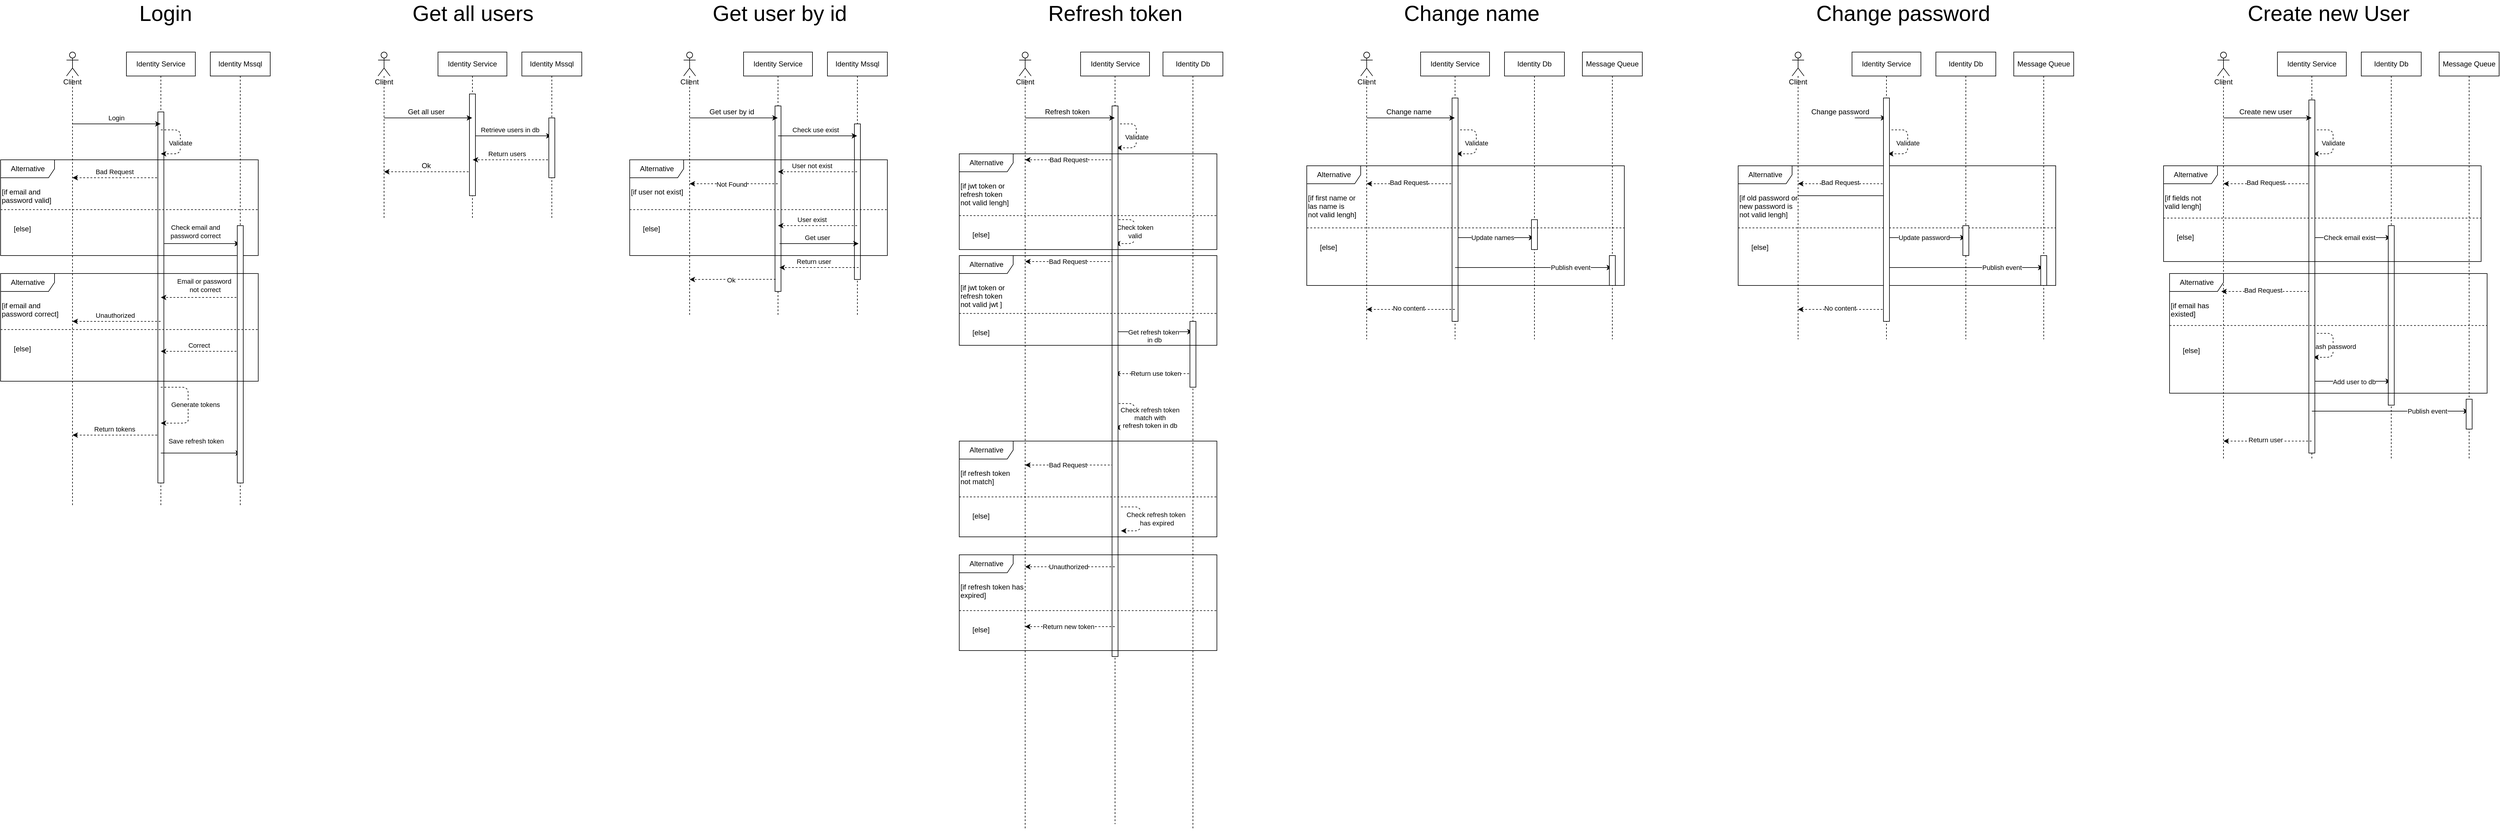 <mxfile>
    <diagram id="BCmicZQECzgl5VfOYU5Q" name="Sequence">
        <mxGraphModel dx="1462" dy="467" grid="1" gridSize="10" guides="1" tooltips="1" connect="1" arrows="1" fold="1" page="1" pageScale="1" pageWidth="850" pageHeight="1100" math="0" shadow="0">
            <root>
                <mxCell id="KINQMOk3J2R_tifarzt8-0"/>
                <mxCell id="KINQMOk3J2R_tifarzt8-1" parent="KINQMOk3J2R_tifarzt8-0"/>
                <mxCell id="F1SP4I3_7O10gk65-CWV-56" style="edgeStyle=none;html=1;dashed=1;endArrow=classic;endFill=1;" parent="KINQMOk3J2R_tifarzt8-1" source="F1SP4I3_7O10gk65-CWV-2" target="F1SP4I3_7O10gk65-CWV-42" edge="1">
                    <mxGeometry relative="1" as="geometry">
                        <Array as="points">
                            <mxPoint x="300" y="530"/>
                        </Array>
                    </mxGeometry>
                </mxCell>
                <mxCell id="F1SP4I3_7O10gk65-CWV-57" value="Bad Request" style="edgeLabel;html=1;align=center;verticalAlign=middle;resizable=0;points=[];" parent="F1SP4I3_7O10gk65-CWV-56" vertex="1" connectable="0">
                    <mxGeometry x="0.109" y="1" relative="1" as="geometry">
                        <mxPoint x="4" y="-11" as="offset"/>
                    </mxGeometry>
                </mxCell>
                <mxCell id="F1SP4I3_7O10gk65-CWV-58" style="edgeStyle=none;html=1;endArrow=classic;endFill=1;" parent="KINQMOk3J2R_tifarzt8-1" source="F1SP4I3_7O10gk65-CWV-2" target="F1SP4I3_7O10gk65-CWV-33" edge="1">
                    <mxGeometry relative="1" as="geometry">
                        <Array as="points">
                            <mxPoint x="440" y="640"/>
                        </Array>
                    </mxGeometry>
                </mxCell>
                <mxCell id="F1SP4I3_7O10gk65-CWV-59" value="Check email and &lt;br&gt;password correct" style="edgeLabel;html=1;align=center;verticalAlign=middle;resizable=0;points=[];" parent="F1SP4I3_7O10gk65-CWV-58" vertex="1" connectable="0">
                    <mxGeometry x="-0.188" y="-2" relative="1" as="geometry">
                        <mxPoint x="4" y="-22" as="offset"/>
                    </mxGeometry>
                </mxCell>
                <mxCell id="F1SP4I3_7O10gk65-CWV-2" value="Identity Service" style="shape=umlLifeline;perimeter=lifelinePerimeter;whiteSpace=wrap;html=1;container=1;collapsible=0;recursiveResize=0;outlineConnect=0;" parent="KINQMOk3J2R_tifarzt8-1" vertex="1">
                    <mxGeometry x="310" y="320" width="115" height="760" as="geometry"/>
                </mxCell>
                <mxCell id="F1SP4I3_7O10gk65-CWV-71" style="edgeStyle=none;html=1;dashed=1;endArrow=classic;endFill=1;" parent="F1SP4I3_7O10gk65-CWV-2" edge="1">
                    <mxGeometry relative="1" as="geometry">
                        <mxPoint x="57.21" y="640" as="sourcePoint"/>
                        <mxPoint x="-90.004" y="640" as="targetPoint"/>
                        <Array as="points"/>
                    </mxGeometry>
                </mxCell>
                <mxCell id="F1SP4I3_7O10gk65-CWV-72" value="Return tokens" style="edgeLabel;html=1;align=center;verticalAlign=middle;resizable=0;points=[];" parent="F1SP4I3_7O10gk65-CWV-71" vertex="1" connectable="0">
                    <mxGeometry x="0.288" relative="1" as="geometry">
                        <mxPoint x="18" y="-10" as="offset"/>
                    </mxGeometry>
                </mxCell>
                <mxCell id="F1SP4I3_7O10gk65-CWV-3" value="" style="html=1;points=[];perimeter=orthogonalPerimeter;" parent="F1SP4I3_7O10gk65-CWV-2" vertex="1">
                    <mxGeometry x="52.5" y="100" width="10" height="620" as="geometry"/>
                </mxCell>
                <mxCell id="F1SP4I3_7O10gk65-CWV-19" style="edgeStyle=none;html=1;" parent="KINQMOk3J2R_tifarzt8-1" source="F1SP4I3_7O10gk65-CWV-42" target="F1SP4I3_7O10gk65-CWV-2" edge="1">
                    <mxGeometry relative="1" as="geometry">
                        <mxPoint x="165" y="440" as="sourcePoint"/>
                        <mxPoint x="340" y="480" as="targetPoint"/>
                        <Array as="points">
                            <mxPoint x="280" y="440"/>
                        </Array>
                    </mxGeometry>
                </mxCell>
                <mxCell id="F1SP4I3_7O10gk65-CWV-35" value="Login" style="edgeLabel;html=1;align=center;verticalAlign=middle;resizable=0;points=[];" parent="F1SP4I3_7O10gk65-CWV-19" vertex="1" connectable="0">
                    <mxGeometry x="-0.326" y="-1" relative="1" as="geometry">
                        <mxPoint x="23" y="-11" as="offset"/>
                    </mxGeometry>
                </mxCell>
                <mxCell id="F1SP4I3_7O10gk65-CWV-60" style="edgeStyle=none;html=1;dashed=1;endArrow=classic;endFill=1;" parent="KINQMOk3J2R_tifarzt8-1" source="F1SP4I3_7O10gk65-CWV-33" target="F1SP4I3_7O10gk65-CWV-2" edge="1">
                    <mxGeometry relative="1" as="geometry">
                        <Array as="points">
                            <mxPoint x="440" y="730"/>
                        </Array>
                    </mxGeometry>
                </mxCell>
                <mxCell id="F1SP4I3_7O10gk65-CWV-81" value="Email or password&amp;nbsp;&lt;br&gt;not correct" style="edgeLabel;html=1;align=center;verticalAlign=middle;resizable=0;points=[];" parent="F1SP4I3_7O10gk65-CWV-60" vertex="1" connectable="0">
                    <mxGeometry x="0.106" y="-2" relative="1" as="geometry">
                        <mxPoint x="14" y="-18" as="offset"/>
                    </mxGeometry>
                </mxCell>
                <mxCell id="F1SP4I3_7O10gk65-CWV-63" style="edgeStyle=none;html=1;dashed=1;endArrow=classic;endFill=1;" parent="KINQMOk3J2R_tifarzt8-1" edge="1">
                    <mxGeometry relative="1" as="geometry">
                        <mxPoint x="499.5" y="820" as="sourcePoint"/>
                        <mxPoint x="367.394" y="820" as="targetPoint"/>
                        <Array as="points">
                            <mxPoint x="430" y="820"/>
                        </Array>
                    </mxGeometry>
                </mxCell>
                <mxCell id="F1SP4I3_7O10gk65-CWV-64" value="Correct" style="edgeLabel;html=1;align=center;verticalAlign=middle;resizable=0;points=[];" parent="F1SP4I3_7O10gk65-CWV-63" vertex="1" connectable="0">
                    <mxGeometry x="0.205" y="-3" relative="1" as="geometry">
                        <mxPoint x="11" y="-7" as="offset"/>
                    </mxGeometry>
                </mxCell>
                <mxCell id="F1SP4I3_7O10gk65-CWV-33" value="Identity Mssql" style="shape=umlLifeline;perimeter=lifelinePerimeter;whiteSpace=wrap;html=1;container=1;collapsible=0;recursiveResize=0;outlineConnect=0;" parent="KINQMOk3J2R_tifarzt8-1" vertex="1">
                    <mxGeometry x="450" y="320" width="100" height="760" as="geometry"/>
                </mxCell>
                <mxCell id="F1SP4I3_7O10gk65-CWV-67" style="edgeStyle=none;html=1;endArrow=classic;endFill=1;" parent="F1SP4I3_7O10gk65-CWV-33" edge="1">
                    <mxGeometry relative="1" as="geometry">
                        <mxPoint x="-82.606" y="670" as="sourcePoint"/>
                        <mxPoint x="51.12" y="670" as="targetPoint"/>
                        <Array as="points">
                            <mxPoint x="-8.38" y="670"/>
                        </Array>
                    </mxGeometry>
                </mxCell>
                <mxCell id="F1SP4I3_7O10gk65-CWV-68" value="Save refresh token" style="edgeLabel;html=1;align=center;verticalAlign=middle;resizable=0;points=[];" parent="F1SP4I3_7O10gk65-CWV-67" vertex="1" connectable="0">
                    <mxGeometry x="-0.188" y="-2" relative="1" as="geometry">
                        <mxPoint x="4" y="-22" as="offset"/>
                    </mxGeometry>
                </mxCell>
                <mxCell id="F1SP4I3_7O10gk65-CWV-53" value="Alternative" style="shape=umlFrame;tabWidth=110;tabHeight=30;tabPosition=left;html=1;boundedLbl=1;labelInHeader=1;width=90;height=30;" parent="F1SP4I3_7O10gk65-CWV-33" vertex="1">
                    <mxGeometry x="-350" y="180" width="430" height="160" as="geometry"/>
                </mxCell>
                <mxCell id="F1SP4I3_7O10gk65-CWV-54" value="[if email and &#10;password valid]" style="text" parent="F1SP4I3_7O10gk65-CWV-53" vertex="1">
                    <mxGeometry width="90" height="60" relative="1" as="geometry">
                        <mxPoint y="40" as="offset"/>
                    </mxGeometry>
                </mxCell>
                <mxCell id="F1SP4I3_7O10gk65-CWV-55" value="[else]" style="line;strokeWidth=1;dashed=1;labelPosition=center;verticalLabelPosition=bottom;align=left;verticalAlign=top;spacingLeft=20;spacingTop=15;" parent="F1SP4I3_7O10gk65-CWV-53" vertex="1">
                    <mxGeometry y="80" width="430" height="6.4" as="geometry"/>
                </mxCell>
                <mxCell id="F1SP4I3_7O10gk65-CWV-82" value="" style="html=1;points=[];perimeter=orthogonalPerimeter;" parent="F1SP4I3_7O10gk65-CWV-33" vertex="1">
                    <mxGeometry x="45" y="290" width="10" height="430" as="geometry"/>
                </mxCell>
                <mxCell id="F1SP4I3_7O10gk65-CWV-42" value="Client" style="shape=umlLifeline;participant=umlActor;perimeter=lifelinePerimeter;whiteSpace=wrap;html=1;container=1;collapsible=0;recursiveResize=0;verticalAlign=top;spacingTop=36;outlineConnect=0;" parent="KINQMOk3J2R_tifarzt8-1" vertex="1">
                    <mxGeometry x="210" y="320" width="20" height="760" as="geometry"/>
                </mxCell>
                <mxCell id="F1SP4I3_7O10gk65-CWV-50" style="edgeStyle=none;html=1;dashed=1;endArrow=classic;endFill=1;" parent="KINQMOk3J2R_tifarzt8-1" source="F1SP4I3_7O10gk65-CWV-2" target="F1SP4I3_7O10gk65-CWV-2" edge="1">
                    <mxGeometry relative="1" as="geometry">
                        <Array as="points">
                            <mxPoint x="400" y="450"/>
                            <mxPoint x="400" y="490"/>
                            <mxPoint x="380" y="490"/>
                        </Array>
                    </mxGeometry>
                </mxCell>
                <mxCell id="F1SP4I3_7O10gk65-CWV-51" value="Validate" style="edgeLabel;html=1;align=center;verticalAlign=middle;resizable=0;points=[];" parent="F1SP4I3_7O10gk65-CWV-50" vertex="1" connectable="0">
                    <mxGeometry x="-0.138" relative="1" as="geometry">
                        <mxPoint y="9" as="offset"/>
                    </mxGeometry>
                </mxCell>
                <mxCell id="F1SP4I3_7O10gk65-CWV-65" style="edgeStyle=none;html=1;dashed=1;endArrow=classic;endFill=1;" parent="KINQMOk3J2R_tifarzt8-1" edge="1">
                    <mxGeometry relative="1" as="geometry">
                        <mxPoint x="367.394" y="880" as="sourcePoint"/>
                        <mxPoint x="367.394" y="940" as="targetPoint"/>
                        <Array as="points">
                            <mxPoint x="413" y="880"/>
                            <mxPoint x="413" y="920"/>
                            <mxPoint x="413" y="940"/>
                            <mxPoint x="393" y="940"/>
                        </Array>
                    </mxGeometry>
                </mxCell>
                <mxCell id="F1SP4I3_7O10gk65-CWV-66" value="Generate tokens" style="edgeLabel;html=1;align=center;verticalAlign=middle;resizable=0;points=[];" parent="F1SP4I3_7O10gk65-CWV-65" vertex="1" connectable="0">
                    <mxGeometry x="-0.138" relative="1" as="geometry">
                        <mxPoint x="12" y="9" as="offset"/>
                    </mxGeometry>
                </mxCell>
                <mxCell id="F1SP4I3_7O10gk65-CWV-69" style="edgeStyle=none;html=1;dashed=1;endArrow=classic;endFill=1;" parent="KINQMOk3J2R_tifarzt8-1" source="F1SP4I3_7O10gk65-CWV-2" target="F1SP4I3_7O10gk65-CWV-42" edge="1">
                    <mxGeometry relative="1" as="geometry">
                        <mxPoint x="362.24" y="710" as="sourcePoint"/>
                        <mxPoint x="229.999" y="710" as="targetPoint"/>
                        <Array as="points">
                            <mxPoint x="280" y="770"/>
                        </Array>
                    </mxGeometry>
                </mxCell>
                <mxCell id="F1SP4I3_7O10gk65-CWV-70" value="Unauthorized" style="edgeLabel;html=1;align=center;verticalAlign=middle;resizable=0;points=[];" parent="F1SP4I3_7O10gk65-CWV-69" vertex="1" connectable="0">
                    <mxGeometry x="0.288" relative="1" as="geometry">
                        <mxPoint x="18" y="-10" as="offset"/>
                    </mxGeometry>
                </mxCell>
                <mxCell id="F1SP4I3_7O10gk65-CWV-76" value="Alternative" style="shape=umlFrame;tabWidth=110;tabHeight=30;tabPosition=left;html=1;boundedLbl=1;labelInHeader=1;width=90;height=30;" parent="KINQMOk3J2R_tifarzt8-1" vertex="1">
                    <mxGeometry x="100" y="690" width="430" height="180" as="geometry"/>
                </mxCell>
                <mxCell id="F1SP4I3_7O10gk65-CWV-77" value="[if email and &#10;password correct]" style="text" parent="F1SP4I3_7O10gk65-CWV-76" vertex="1">
                    <mxGeometry width="90" height="60" relative="1" as="geometry">
                        <mxPoint y="40" as="offset"/>
                    </mxGeometry>
                </mxCell>
                <mxCell id="F1SP4I3_7O10gk65-CWV-78" value="[else]" style="line;strokeWidth=1;dashed=1;labelPosition=center;verticalLabelPosition=bottom;align=left;verticalAlign=top;spacingLeft=20;spacingTop=15;" parent="F1SP4I3_7O10gk65-CWV-76" vertex="1">
                    <mxGeometry y="90" width="430" height="7.2" as="geometry"/>
                </mxCell>
                <mxCell id="7i4rmLsaNhmDPx4SmFGr-17" style="edgeStyle=none;html=1;endArrow=classic;endFill=1;" parent="KINQMOk3J2R_tifarzt8-1" source="7i4rmLsaNhmDPx4SmFGr-3" target="7i4rmLsaNhmDPx4SmFGr-7" edge="1">
                    <mxGeometry relative="1" as="geometry">
                        <Array as="points">
                            <mxPoint x="970" y="460"/>
                        </Array>
                    </mxGeometry>
                </mxCell>
                <mxCell id="7i4rmLsaNhmDPx4SmFGr-18" value="Retrieve users in db" style="edgeLabel;html=1;align=center;verticalAlign=middle;resizable=0;points=[];" parent="7i4rmLsaNhmDPx4SmFGr-17" vertex="1" connectable="0">
                    <mxGeometry x="-0.085" relative="1" as="geometry">
                        <mxPoint x="2" y="-10" as="offset"/>
                    </mxGeometry>
                </mxCell>
                <mxCell id="7i4rmLsaNhmDPx4SmFGr-21" style="edgeStyle=none;html=1;endArrow=classic;endFill=1;dashed=1;" parent="KINQMOk3J2R_tifarzt8-1" source="7i4rmLsaNhmDPx4SmFGr-3" target="7i4rmLsaNhmDPx4SmFGr-14" edge="1">
                    <mxGeometry relative="1" as="geometry">
                        <Array as="points">
                            <mxPoint x="810" y="520"/>
                        </Array>
                    </mxGeometry>
                </mxCell>
                <mxCell id="7i4rmLsaNhmDPx4SmFGr-3" value="Identity Service" style="shape=umlLifeline;perimeter=lifelinePerimeter;whiteSpace=wrap;html=1;container=1;collapsible=0;recursiveResize=0;outlineConnect=0;" parent="KINQMOk3J2R_tifarzt8-1" vertex="1">
                    <mxGeometry x="830" y="320" width="115" height="280" as="geometry"/>
                </mxCell>
                <mxCell id="7i4rmLsaNhmDPx4SmFGr-52" value="" style="html=1;points=[];perimeter=orthogonalPerimeter;" parent="7i4rmLsaNhmDPx4SmFGr-3" vertex="1">
                    <mxGeometry x="52.5" y="70" width="10" height="170" as="geometry"/>
                </mxCell>
                <mxCell id="7i4rmLsaNhmDPx4SmFGr-7" value="Identity Mssql" style="shape=umlLifeline;perimeter=lifelinePerimeter;whiteSpace=wrap;html=1;container=1;collapsible=0;recursiveResize=0;outlineConnect=0;" parent="KINQMOk3J2R_tifarzt8-1" vertex="1">
                    <mxGeometry x="970" y="320" width="100" height="280" as="geometry"/>
                </mxCell>
                <mxCell id="7i4rmLsaNhmDPx4SmFGr-19" style="edgeStyle=none;html=1;endArrow=classic;endFill=1;dashed=1;" parent="7i4rmLsaNhmDPx4SmFGr-7" source="7i4rmLsaNhmDPx4SmFGr-7" edge="1">
                    <mxGeometry relative="1" as="geometry">
                        <mxPoint x="-82" y="180" as="targetPoint"/>
                        <Array as="points">
                            <mxPoint x="-20" y="180"/>
                        </Array>
                    </mxGeometry>
                </mxCell>
                <mxCell id="7i4rmLsaNhmDPx4SmFGr-20" value="Return users" style="edgeLabel;html=1;align=center;verticalAlign=middle;resizable=0;points=[];" parent="7i4rmLsaNhmDPx4SmFGr-19" vertex="1" connectable="0">
                    <mxGeometry x="0.144" relative="1" as="geometry">
                        <mxPoint y="-10" as="offset"/>
                    </mxGeometry>
                </mxCell>
                <mxCell id="7i4rmLsaNhmDPx4SmFGr-53" value="" style="html=1;points=[];perimeter=orthogonalPerimeter;" parent="7i4rmLsaNhmDPx4SmFGr-7" vertex="1">
                    <mxGeometry x="45" y="110" width="10" height="100" as="geometry"/>
                </mxCell>
                <mxCell id="7i4rmLsaNhmDPx4SmFGr-15" style="edgeStyle=none;html=1;endArrow=classic;endFill=1;" parent="KINQMOk3J2R_tifarzt8-1" source="7i4rmLsaNhmDPx4SmFGr-14" target="7i4rmLsaNhmDPx4SmFGr-3" edge="1">
                    <mxGeometry relative="1" as="geometry">
                        <Array as="points">
                            <mxPoint x="830" y="430"/>
                        </Array>
                    </mxGeometry>
                </mxCell>
                <mxCell id="7i4rmLsaNhmDPx4SmFGr-14" value="Client" style="shape=umlLifeline;participant=umlActor;perimeter=lifelinePerimeter;whiteSpace=wrap;html=1;container=1;collapsible=0;recursiveResize=0;verticalAlign=top;spacingTop=36;outlineConnect=0;" parent="KINQMOk3J2R_tifarzt8-1" vertex="1">
                    <mxGeometry x="730" y="320" width="20" height="280" as="geometry"/>
                </mxCell>
                <mxCell id="7i4rmLsaNhmDPx4SmFGr-16" value="Get all user" style="text;html=1;align=center;verticalAlign=middle;resizable=0;points=[];autosize=1;strokeColor=none;fillColor=none;" parent="KINQMOk3J2R_tifarzt8-1" vertex="1">
                    <mxGeometry x="770" y="410" width="80" height="20" as="geometry"/>
                </mxCell>
                <mxCell id="7i4rmLsaNhmDPx4SmFGr-22" value="Ok" style="text;html=1;align=center;verticalAlign=middle;resizable=0;points=[];autosize=1;strokeColor=none;fillColor=none;" parent="KINQMOk3J2R_tifarzt8-1" vertex="1">
                    <mxGeometry x="795" y="500" width="30" height="20" as="geometry"/>
                </mxCell>
                <mxCell id="7i4rmLsaNhmDPx4SmFGr-34" value="&lt;span style=&quot;font-size: 36px&quot;&gt;Login&lt;/span&gt;" style="text;html=1;align=center;verticalAlign=middle;resizable=0;points=[];autosize=1;strokeColor=none;fillColor=none;" parent="KINQMOk3J2R_tifarzt8-1" vertex="1">
                    <mxGeometry x="325" y="240" width="100" height="30" as="geometry"/>
                </mxCell>
                <mxCell id="7i4rmLsaNhmDPx4SmFGr-35" value="&lt;span style=&quot;font-size: 36px&quot;&gt;Get all users&lt;/span&gt;" style="text;html=1;align=center;verticalAlign=middle;resizable=0;points=[];autosize=1;strokeColor=none;fillColor=none;" parent="KINQMOk3J2R_tifarzt8-1" vertex="1">
                    <mxGeometry x="777.5" y="240" width="220" height="30" as="geometry"/>
                </mxCell>
                <mxCell id="7i4rmLsaNhmDPx4SmFGr-81" style="edgeStyle=none;html=1;dashed=1;fontSize=11;endArrow=classic;endFill=1;" parent="KINQMOk3J2R_tifarzt8-1" source="7i4rmLsaNhmDPx4SmFGr-60" target="7i4rmLsaNhmDPx4SmFGr-65" edge="1">
                    <mxGeometry relative="1" as="geometry">
                        <Array as="points">
                            <mxPoint x="1880" y="500"/>
                        </Array>
                    </mxGeometry>
                </mxCell>
                <mxCell id="7i4rmLsaNhmDPx4SmFGr-82" value="Bad Request" style="edgeLabel;html=1;align=center;verticalAlign=middle;resizable=0;points=[];fontSize=11;" parent="7i4rmLsaNhmDPx4SmFGr-81" vertex="1" connectable="0">
                    <mxGeometry x="0.22" y="1" relative="1" as="geometry">
                        <mxPoint x="13" y="-1" as="offset"/>
                    </mxGeometry>
                </mxCell>
                <mxCell id="7i4rmLsaNhmDPx4SmFGr-60" value="Identity Service" style="shape=umlLifeline;perimeter=lifelinePerimeter;whiteSpace=wrap;html=1;container=1;collapsible=0;recursiveResize=0;outlineConnect=0;" parent="KINQMOk3J2R_tifarzt8-1" vertex="1">
                    <mxGeometry x="1902.5" y="320" width="115" height="1290" as="geometry"/>
                </mxCell>
                <mxCell id="7i4rmLsaNhmDPx4SmFGr-79" style="edgeStyle=none;html=1;dashed=1;endArrow=classic;endFill=1;" parent="7i4rmLsaNhmDPx4SmFGr-60" edge="1">
                    <mxGeometry relative="1" as="geometry">
                        <mxPoint x="59.998" y="120" as="sourcePoint"/>
                        <mxPoint x="59.998" y="160" as="targetPoint"/>
                        <Array as="points">
                            <mxPoint x="92.95" y="120"/>
                            <mxPoint x="92.95" y="160"/>
                            <mxPoint x="72.95" y="160"/>
                        </Array>
                    </mxGeometry>
                </mxCell>
                <mxCell id="7i4rmLsaNhmDPx4SmFGr-80" value="Validate" style="edgeLabel;html=1;align=center;verticalAlign=middle;resizable=0;points=[];" parent="7i4rmLsaNhmDPx4SmFGr-79" vertex="1" connectable="0">
                    <mxGeometry x="-0.138" relative="1" as="geometry">
                        <mxPoint y="9" as="offset"/>
                    </mxGeometry>
                </mxCell>
                <mxCell id="7i4rmLsaNhmDPx4SmFGr-88" style="edgeStyle=none;html=1;dashed=1;fontSize=11;endArrow=classic;endFill=1;" parent="7i4rmLsaNhmDPx4SmFGr-60" edge="1">
                    <mxGeometry relative="1" as="geometry">
                        <mxPoint x="54.47" y="350" as="sourcePoint"/>
                        <mxPoint x="-92.495" y="350" as="targetPoint"/>
                        <Array as="points">
                            <mxPoint x="-22.53" y="350"/>
                        </Array>
                    </mxGeometry>
                </mxCell>
                <mxCell id="7i4rmLsaNhmDPx4SmFGr-89" value="Bad Request" style="edgeLabel;html=1;align=center;verticalAlign=middle;resizable=0;points=[];fontSize=11;" parent="7i4rmLsaNhmDPx4SmFGr-88" vertex="1" connectable="0">
                    <mxGeometry x="0.22" y="1" relative="1" as="geometry">
                        <mxPoint x="13" y="-1" as="offset"/>
                    </mxGeometry>
                </mxCell>
                <mxCell id="7i4rmLsaNhmDPx4SmFGr-86" style="edgeStyle=none;html=1;dashed=1;endArrow=classic;endFill=1;" parent="7i4rmLsaNhmDPx4SmFGr-60" edge="1">
                    <mxGeometry relative="1" as="geometry">
                        <mxPoint x="57.5" y="280" as="sourcePoint"/>
                        <mxPoint x="57.498" y="320" as="targetPoint"/>
                        <Array as="points">
                            <mxPoint x="90.45" y="280"/>
                            <mxPoint x="90.45" y="320"/>
                            <mxPoint x="70.45" y="320"/>
                        </Array>
                    </mxGeometry>
                </mxCell>
                <mxCell id="7i4rmLsaNhmDPx4SmFGr-87" value="Check token &lt;br&gt;valid" style="edgeLabel;html=1;align=center;verticalAlign=middle;resizable=0;points=[];" parent="7i4rmLsaNhmDPx4SmFGr-86" vertex="1" connectable="0">
                    <mxGeometry x="-0.138" relative="1" as="geometry">
                        <mxPoint y="7" as="offset"/>
                    </mxGeometry>
                </mxCell>
                <mxCell id="7i4rmLsaNhmDPx4SmFGr-90" style="edgeStyle=none;html=1;fontSize=11;endArrow=classic;endFill=1;" parent="7i4rmLsaNhmDPx4SmFGr-60" edge="1">
                    <mxGeometry relative="1" as="geometry">
                        <mxPoint x="57" y="467.2" as="sourcePoint"/>
                        <mxPoint x="187" y="467.2" as="targetPoint"/>
                        <Array as="points">
                            <mxPoint x="137.5" y="467.2"/>
                        </Array>
                    </mxGeometry>
                </mxCell>
                <mxCell id="7i4rmLsaNhmDPx4SmFGr-91" value="&lt;br&gt;Get refresh token&lt;br&gt;&amp;nbsp;in db" style="edgeLabel;html=1;align=center;verticalAlign=middle;resizable=0;points=[];fontSize=11;" parent="7i4rmLsaNhmDPx4SmFGr-90" vertex="1" connectable="0">
                    <mxGeometry x="-0.005" y="-1" relative="1" as="geometry">
                        <mxPoint as="offset"/>
                    </mxGeometry>
                </mxCell>
                <mxCell id="7i4rmLsaNhmDPx4SmFGr-94" style="edgeStyle=none;html=1;dashed=1;endArrow=classic;endFill=1;" parent="7i4rmLsaNhmDPx4SmFGr-60" edge="1">
                    <mxGeometry relative="1" as="geometry">
                        <mxPoint x="57.5" y="587.2" as="sourcePoint"/>
                        <mxPoint x="57.498" y="627.2" as="targetPoint"/>
                        <Array as="points">
                            <mxPoint x="90.45" y="587.2"/>
                            <mxPoint x="90.45" y="627.2"/>
                            <mxPoint x="70.45" y="627.2"/>
                        </Array>
                    </mxGeometry>
                </mxCell>
                <mxCell id="7i4rmLsaNhmDPx4SmFGr-95" value="Check refresh token &lt;br&gt;match with &lt;br&gt;refresh token in db" style="edgeLabel;html=1;align=center;verticalAlign=middle;resizable=0;points=[];" parent="7i4rmLsaNhmDPx4SmFGr-94" vertex="1" connectable="0">
                    <mxGeometry x="-0.138" relative="1" as="geometry">
                        <mxPoint x="25" y="11" as="offset"/>
                    </mxGeometry>
                </mxCell>
                <mxCell id="7i4rmLsaNhmDPx4SmFGr-92" style="edgeStyle=none;html=1;fontSize=11;endArrow=classic;endFill=1;dashed=1;" parent="7i4rmLsaNhmDPx4SmFGr-60" edge="1">
                    <mxGeometry relative="1" as="geometry">
                        <mxPoint x="187" y="537.2" as="sourcePoint"/>
                        <mxPoint x="57" y="537.2" as="targetPoint"/>
                        <Array as="points">
                            <mxPoint x="107.5" y="537.2"/>
                        </Array>
                    </mxGeometry>
                </mxCell>
                <mxCell id="7i4rmLsaNhmDPx4SmFGr-93" value="Return use token" style="edgeLabel;html=1;align=center;verticalAlign=middle;resizable=0;points=[];fontSize=11;" parent="7i4rmLsaNhmDPx4SmFGr-92" vertex="1" connectable="0">
                    <mxGeometry x="-0.047" relative="1" as="geometry">
                        <mxPoint as="offset"/>
                    </mxGeometry>
                </mxCell>
                <mxCell id="7i4rmLsaNhmDPx4SmFGr-96" style="edgeStyle=none;html=1;dashed=1;fontSize=11;endArrow=classic;endFill=1;" parent="7i4rmLsaNhmDPx4SmFGr-60" edge="1">
                    <mxGeometry relative="1" as="geometry">
                        <mxPoint x="54.47" y="690" as="sourcePoint"/>
                        <mxPoint x="-92.495" y="690" as="targetPoint"/>
                        <Array as="points">
                            <mxPoint x="-22.53" y="690"/>
                        </Array>
                    </mxGeometry>
                </mxCell>
                <mxCell id="7i4rmLsaNhmDPx4SmFGr-97" value="Bad Request" style="edgeLabel;html=1;align=center;verticalAlign=middle;resizable=0;points=[];fontSize=11;" parent="7i4rmLsaNhmDPx4SmFGr-96" vertex="1" connectable="0">
                    <mxGeometry x="0.22" y="1" relative="1" as="geometry">
                        <mxPoint x="13" y="-1" as="offset"/>
                    </mxGeometry>
                </mxCell>
                <mxCell id="7i4rmLsaNhmDPx4SmFGr-136" value="" style="html=1;points=[];perimeter=orthogonalPerimeter;" parent="7i4rmLsaNhmDPx4SmFGr-60" vertex="1">
                    <mxGeometry x="52.5" y="90" width="10" height="920" as="geometry"/>
                </mxCell>
                <mxCell id="7i4rmLsaNhmDPx4SmFGr-144" style="edgeStyle=none;html=1;dashed=1;endArrow=classic;endFill=1;" parent="7i4rmLsaNhmDPx4SmFGr-60" edge="1">
                    <mxGeometry relative="1" as="geometry">
                        <mxPoint x="67.5" y="760" as="sourcePoint"/>
                        <mxPoint x="67.498" y="800" as="targetPoint"/>
                        <Array as="points">
                            <mxPoint x="100.45" y="760"/>
                            <mxPoint x="100.45" y="800"/>
                            <mxPoint x="80.45" y="800"/>
                        </Array>
                    </mxGeometry>
                </mxCell>
                <mxCell id="7i4rmLsaNhmDPx4SmFGr-145" value="Check refresh token&lt;br&gt;&amp;nbsp;has expired" style="edgeLabel;html=1;align=center;verticalAlign=middle;resizable=0;points=[];" parent="7i4rmLsaNhmDPx4SmFGr-144" vertex="1" connectable="0">
                    <mxGeometry x="-0.138" relative="1" as="geometry">
                        <mxPoint x="25" y="7" as="offset"/>
                    </mxGeometry>
                </mxCell>
                <mxCell id="7i4rmLsaNhmDPx4SmFGr-62" value="Identity Db" style="shape=umlLifeline;perimeter=lifelinePerimeter;whiteSpace=wrap;html=1;container=1;collapsible=0;recursiveResize=0;outlineConnect=0;" parent="KINQMOk3J2R_tifarzt8-1" vertex="1">
                    <mxGeometry x="2040" y="320" width="100" height="1300" as="geometry"/>
                </mxCell>
                <mxCell id="7i4rmLsaNhmDPx4SmFGr-137" value="" style="html=1;points=[];perimeter=orthogonalPerimeter;" parent="7i4rmLsaNhmDPx4SmFGr-62" vertex="1">
                    <mxGeometry x="45" y="450" width="10" height="110" as="geometry"/>
                </mxCell>
                <mxCell id="7i4rmLsaNhmDPx4SmFGr-64" style="edgeStyle=none;html=1;endArrow=classic;endFill=1;" parent="KINQMOk3J2R_tifarzt8-1" source="7i4rmLsaNhmDPx4SmFGr-65" target="7i4rmLsaNhmDPx4SmFGr-60" edge="1">
                    <mxGeometry relative="1" as="geometry">
                        <Array as="points">
                            <mxPoint x="1900" y="430"/>
                        </Array>
                    </mxGeometry>
                </mxCell>
                <mxCell id="7i4rmLsaNhmDPx4SmFGr-65" value="Client" style="shape=umlLifeline;participant=umlActor;perimeter=lifelinePerimeter;whiteSpace=wrap;html=1;container=1;collapsible=0;recursiveResize=0;verticalAlign=top;spacingTop=36;outlineConnect=0;" parent="KINQMOk3J2R_tifarzt8-1" vertex="1">
                    <mxGeometry x="1800" y="320" width="20" height="1300" as="geometry"/>
                </mxCell>
                <mxCell id="7i4rmLsaNhmDPx4SmFGr-66" value="Refresh token" style="text;html=1;align=center;verticalAlign=middle;resizable=0;points=[];autosize=1;strokeColor=none;fillColor=none;" parent="KINQMOk3J2R_tifarzt8-1" vertex="1">
                    <mxGeometry x="1835" y="410" width="90" height="20" as="geometry"/>
                </mxCell>
                <mxCell id="7i4rmLsaNhmDPx4SmFGr-67" value="&lt;span style=&quot;font-size: 36px&quot;&gt;Refresh token&lt;/span&gt;" style="text;html=1;align=center;verticalAlign=middle;resizable=0;points=[];autosize=1;strokeColor=none;fillColor=none;" parent="KINQMOk3J2R_tifarzt8-1" vertex="1">
                    <mxGeometry x="1840" y="240" width="240" height="30" as="geometry"/>
                </mxCell>
                <mxCell id="7i4rmLsaNhmDPx4SmFGr-109" value="Alternative" style="shape=umlFrame;tabWidth=110;tabHeight=30;tabPosition=left;html=1;boundedLbl=1;labelInHeader=1;width=90;height=30;" parent="KINQMOk3J2R_tifarzt8-1" vertex="1">
                    <mxGeometry x="1700" y="490" width="430" height="160" as="geometry"/>
                </mxCell>
                <mxCell id="7i4rmLsaNhmDPx4SmFGr-110" value="[if jwt token or &#10;refresh token &#10;not valid lengh]" style="text" parent="7i4rmLsaNhmDPx4SmFGr-109" vertex="1">
                    <mxGeometry width="90" height="40" relative="1" as="geometry">
                        <mxPoint y="40" as="offset"/>
                    </mxGeometry>
                </mxCell>
                <mxCell id="7i4rmLsaNhmDPx4SmFGr-111" value="[else]" style="line;strokeWidth=1;dashed=1;labelPosition=center;verticalLabelPosition=bottom;align=left;verticalAlign=top;spacingLeft=20;spacingTop=15;" parent="7i4rmLsaNhmDPx4SmFGr-109" vertex="1">
                    <mxGeometry y="100" width="430" height="6.4" as="geometry"/>
                </mxCell>
                <mxCell id="7i4rmLsaNhmDPx4SmFGr-115" value="Alternative" style="shape=umlFrame;tabWidth=110;tabHeight=30;tabPosition=left;html=1;boundedLbl=1;labelInHeader=1;width=90;height=30;" parent="KINQMOk3J2R_tifarzt8-1" vertex="1">
                    <mxGeometry x="1700" y="660" width="430" height="150" as="geometry"/>
                </mxCell>
                <mxCell id="7i4rmLsaNhmDPx4SmFGr-116" value="[if jwt token or &#10;refresh token &#10;not valid jwt ]" style="text" parent="7i4rmLsaNhmDPx4SmFGr-115" vertex="1">
                    <mxGeometry width="90" height="40" relative="1" as="geometry">
                        <mxPoint y="40" as="offset"/>
                    </mxGeometry>
                </mxCell>
                <mxCell id="7i4rmLsaNhmDPx4SmFGr-117" value="[else]" style="line;strokeWidth=1;dashed=1;labelPosition=center;verticalLabelPosition=bottom;align=left;verticalAlign=top;spacingLeft=20;spacingTop=15;" parent="7i4rmLsaNhmDPx4SmFGr-115" vertex="1">
                    <mxGeometry y="93.75" width="430" height="6" as="geometry"/>
                </mxCell>
                <mxCell id="7i4rmLsaNhmDPx4SmFGr-102" style="edgeStyle=none;html=1;dashed=1;fontSize=11;endArrow=classic;endFill=1;" parent="KINQMOk3J2R_tifarzt8-1" source="7i4rmLsaNhmDPx4SmFGr-60" target="7i4rmLsaNhmDPx4SmFGr-65" edge="1">
                    <mxGeometry relative="1" as="geometry">
                        <mxPoint x="1955" y="1280" as="sourcePoint"/>
                        <mxPoint x="1820" y="1280" as="targetPoint"/>
                        <Array as="points">
                            <mxPoint x="1875.47" y="1280"/>
                        </Array>
                    </mxGeometry>
                </mxCell>
                <mxCell id="7i4rmLsaNhmDPx4SmFGr-103" value="Return new token" style="edgeLabel;html=1;align=center;verticalAlign=middle;resizable=0;points=[];fontSize=11;" parent="7i4rmLsaNhmDPx4SmFGr-102" vertex="1" connectable="0">
                    <mxGeometry x="0.22" y="1" relative="1" as="geometry">
                        <mxPoint x="13" y="-1" as="offset"/>
                    </mxGeometry>
                </mxCell>
                <mxCell id="7i4rmLsaNhmDPx4SmFGr-146" value="Alternative" style="shape=umlFrame;tabWidth=110;tabHeight=30;tabPosition=left;html=1;boundedLbl=1;labelInHeader=1;width=90;height=30;" parent="KINQMOk3J2R_tifarzt8-1" vertex="1">
                    <mxGeometry x="1700" y="970" width="430" height="160" as="geometry"/>
                </mxCell>
                <mxCell id="7i4rmLsaNhmDPx4SmFGr-147" value="[if refresh token&#10;not match]" style="text" parent="7i4rmLsaNhmDPx4SmFGr-146" vertex="1">
                    <mxGeometry width="90" height="40" relative="1" as="geometry">
                        <mxPoint y="40" as="offset"/>
                    </mxGeometry>
                </mxCell>
                <mxCell id="7i4rmLsaNhmDPx4SmFGr-148" value="[else]" style="line;strokeWidth=1;dashed=1;labelPosition=center;verticalLabelPosition=bottom;align=left;verticalAlign=top;spacingLeft=20;spacingTop=15;" parent="7i4rmLsaNhmDPx4SmFGr-146" vertex="1">
                    <mxGeometry y="90" width="430" height="6.4" as="geometry"/>
                </mxCell>
                <mxCell id="7i4rmLsaNhmDPx4SmFGr-153" style="edgeStyle=none;html=1;dashed=1;fontSize=11;endArrow=classic;endFill=1;" parent="KINQMOk3J2R_tifarzt8-1" source="7i4rmLsaNhmDPx4SmFGr-60" target="7i4rmLsaNhmDPx4SmFGr-65" edge="1">
                    <mxGeometry relative="1" as="geometry">
                        <mxPoint x="1955" y="1180" as="sourcePoint"/>
                        <mxPoint x="1830" y="1190" as="targetPoint"/>
                        <Array as="points">
                            <mxPoint x="1878" y="1180"/>
                        </Array>
                    </mxGeometry>
                </mxCell>
                <mxCell id="7i4rmLsaNhmDPx4SmFGr-154" value="Unauthorized" style="edgeLabel;html=1;align=center;verticalAlign=middle;resizable=0;points=[];fontSize=11;" parent="7i4rmLsaNhmDPx4SmFGr-153" vertex="1" connectable="0">
                    <mxGeometry x="0.22" y="1" relative="1" as="geometry">
                        <mxPoint x="13" y="-1" as="offset"/>
                    </mxGeometry>
                </mxCell>
                <mxCell id="7i4rmLsaNhmDPx4SmFGr-155" value="Alternative" style="shape=umlFrame;tabWidth=110;tabHeight=30;tabPosition=left;html=1;boundedLbl=1;labelInHeader=1;width=90;height=30;" parent="KINQMOk3J2R_tifarzt8-1" vertex="1">
                    <mxGeometry x="1700" y="1160" width="430" height="160" as="geometry"/>
                </mxCell>
                <mxCell id="7i4rmLsaNhmDPx4SmFGr-156" value="[if refresh token has&#10;expired]" style="text" parent="7i4rmLsaNhmDPx4SmFGr-155" vertex="1">
                    <mxGeometry width="90" height="40" relative="1" as="geometry">
                        <mxPoint y="40" as="offset"/>
                    </mxGeometry>
                </mxCell>
                <mxCell id="7i4rmLsaNhmDPx4SmFGr-157" value="[else]" style="line;strokeWidth=1;dashed=1;labelPosition=center;verticalLabelPosition=bottom;align=left;verticalAlign=top;spacingLeft=20;spacingTop=15;" parent="7i4rmLsaNhmDPx4SmFGr-155" vertex="1">
                    <mxGeometry y="90" width="430" height="6.4" as="geometry"/>
                </mxCell>
                <mxCell id="7i4rmLsaNhmDPx4SmFGr-178" style="edgeStyle=none;html=1;dashed=1;fontSize=11;endArrow=classic;endFill=1;" parent="KINQMOk3J2R_tifarzt8-1" source="7i4rmLsaNhmDPx4SmFGr-161" target="7i4rmLsaNhmDPx4SmFGr-168" edge="1">
                    <mxGeometry relative="1" as="geometry">
                        <Array as="points">
                            <mxPoint x="2430" y="540"/>
                        </Array>
                    </mxGeometry>
                </mxCell>
                <mxCell id="7i4rmLsaNhmDPx4SmFGr-179" value="Bad Request" style="edgeLabel;html=1;align=center;verticalAlign=middle;resizable=0;points=[];fontSize=11;" parent="7i4rmLsaNhmDPx4SmFGr-178" vertex="1" connectable="0">
                    <mxGeometry x="0.057" y="-2" relative="1" as="geometry">
                        <mxPoint as="offset"/>
                    </mxGeometry>
                </mxCell>
                <mxCell id="7i4rmLsaNhmDPx4SmFGr-180" style="edgeStyle=none;html=1;fontSize=11;endArrow=classic;endFill=1;" parent="KINQMOk3J2R_tifarzt8-1" source="7i4rmLsaNhmDPx4SmFGr-161" target="7i4rmLsaNhmDPx4SmFGr-163" edge="1">
                    <mxGeometry relative="1" as="geometry">
                        <Array as="points">
                            <mxPoint x="2590" y="630"/>
                        </Array>
                    </mxGeometry>
                </mxCell>
                <mxCell id="7i4rmLsaNhmDPx4SmFGr-181" value="Update names" style="edgeLabel;html=1;align=center;verticalAlign=middle;resizable=0;points=[];fontSize=11;" parent="7i4rmLsaNhmDPx4SmFGr-180" vertex="1" connectable="0">
                    <mxGeometry x="0.086" relative="1" as="geometry">
                        <mxPoint x="-9" as="offset"/>
                    </mxGeometry>
                </mxCell>
                <mxCell id="7i4rmLsaNhmDPx4SmFGr-161" value="Identity Service" style="shape=umlLifeline;perimeter=lifelinePerimeter;whiteSpace=wrap;html=1;container=1;collapsible=0;recursiveResize=0;outlineConnect=0;" parent="KINQMOk3J2R_tifarzt8-1" vertex="1">
                    <mxGeometry x="2470" y="320" width="115" height="480" as="geometry"/>
                </mxCell>
                <mxCell id="7i4rmLsaNhmDPx4SmFGr-176" style="edgeStyle=none;html=1;dashed=1;endArrow=classic;endFill=1;" parent="7i4rmLsaNhmDPx4SmFGr-161" edge="1">
                    <mxGeometry relative="1" as="geometry">
                        <mxPoint x="59.998" y="130.0" as="sourcePoint"/>
                        <mxPoint x="59.998" y="170.0" as="targetPoint"/>
                        <Array as="points">
                            <mxPoint x="92.95" y="130"/>
                            <mxPoint x="92.95" y="170"/>
                            <mxPoint x="72.95" y="170"/>
                        </Array>
                    </mxGeometry>
                </mxCell>
                <mxCell id="7i4rmLsaNhmDPx4SmFGr-177" value="Validate" style="edgeLabel;html=1;align=center;verticalAlign=middle;resizable=0;points=[];" parent="7i4rmLsaNhmDPx4SmFGr-176" vertex="1" connectable="0">
                    <mxGeometry x="-0.138" relative="1" as="geometry">
                        <mxPoint y="9" as="offset"/>
                    </mxGeometry>
                </mxCell>
                <mxCell id="7i4rmLsaNhmDPx4SmFGr-277" value="" style="html=1;points=[];perimeter=orthogonalPerimeter;" parent="7i4rmLsaNhmDPx4SmFGr-161" vertex="1">
                    <mxGeometry x="52.5" y="76.75" width="10" height="373.25" as="geometry"/>
                </mxCell>
                <mxCell id="7i4rmLsaNhmDPx4SmFGr-182" style="edgeStyle=none;html=1;fontSize=11;endArrow=classic;endFill=1;" parent="KINQMOk3J2R_tifarzt8-1" source="7i4rmLsaNhmDPx4SmFGr-161" target="7i4rmLsaNhmDPx4SmFGr-172" edge="1">
                    <mxGeometry relative="1" as="geometry">
                        <Array as="points">
                            <mxPoint x="2710" y="680"/>
                        </Array>
                    </mxGeometry>
                </mxCell>
                <mxCell id="7i4rmLsaNhmDPx4SmFGr-183" value="Publish event" style="edgeLabel;html=1;align=center;verticalAlign=middle;resizable=0;points=[];fontSize=11;" parent="7i4rmLsaNhmDPx4SmFGr-182" vertex="1" connectable="0">
                    <mxGeometry x="0.295" y="-2" relative="1" as="geometry">
                        <mxPoint x="23" y="-2" as="offset"/>
                    </mxGeometry>
                </mxCell>
                <mxCell id="7i4rmLsaNhmDPx4SmFGr-163" value="Identity Db" style="shape=umlLifeline;perimeter=lifelinePerimeter;whiteSpace=wrap;html=1;container=1;collapsible=0;recursiveResize=0;outlineConnect=0;" parent="KINQMOk3J2R_tifarzt8-1" vertex="1">
                    <mxGeometry x="2610" y="320" width="100" height="480" as="geometry"/>
                </mxCell>
                <mxCell id="7i4rmLsaNhmDPx4SmFGr-278" value="" style="html=1;points=[];perimeter=orthogonalPerimeter;" parent="7i4rmLsaNhmDPx4SmFGr-163" vertex="1">
                    <mxGeometry x="45" y="280" width="10" height="50" as="geometry"/>
                </mxCell>
                <mxCell id="7i4rmLsaNhmDPx4SmFGr-167" style="edgeStyle=none;html=1;endArrow=classic;endFill=1;" parent="KINQMOk3J2R_tifarzt8-1" source="7i4rmLsaNhmDPx4SmFGr-168" target="7i4rmLsaNhmDPx4SmFGr-161" edge="1">
                    <mxGeometry relative="1" as="geometry">
                        <Array as="points">
                            <mxPoint x="2470" y="430"/>
                        </Array>
                    </mxGeometry>
                </mxCell>
                <mxCell id="7i4rmLsaNhmDPx4SmFGr-168" value="Client" style="shape=umlLifeline;participant=umlActor;perimeter=lifelinePerimeter;whiteSpace=wrap;html=1;container=1;collapsible=0;recursiveResize=0;verticalAlign=top;spacingTop=36;outlineConnect=0;" parent="KINQMOk3J2R_tifarzt8-1" vertex="1">
                    <mxGeometry x="2370" y="320" width="20" height="480" as="geometry"/>
                </mxCell>
                <mxCell id="7i4rmLsaNhmDPx4SmFGr-169" value="Change name" style="text;html=1;align=center;verticalAlign=middle;resizable=0;points=[];autosize=1;strokeColor=none;fillColor=none;" parent="KINQMOk3J2R_tifarzt8-1" vertex="1">
                    <mxGeometry x="2405" y="410" width="90" height="20" as="geometry"/>
                </mxCell>
                <mxCell id="7i4rmLsaNhmDPx4SmFGr-171" value="&lt;span style=&quot;font-size: 36px&quot;&gt;Change name&lt;/span&gt;" style="text;html=1;align=center;verticalAlign=middle;resizable=0;points=[];autosize=1;strokeColor=none;fillColor=none;" parent="KINQMOk3J2R_tifarzt8-1" vertex="1">
                    <mxGeometry x="2435" y="240" width="240" height="30" as="geometry"/>
                </mxCell>
                <mxCell id="7i4rmLsaNhmDPx4SmFGr-172" value="Message Queue" style="shape=umlLifeline;perimeter=lifelinePerimeter;whiteSpace=wrap;html=1;container=1;collapsible=0;recursiveResize=0;outlineConnect=0;" parent="KINQMOk3J2R_tifarzt8-1" vertex="1">
                    <mxGeometry x="2740" y="320" width="100" height="480" as="geometry"/>
                </mxCell>
                <mxCell id="7i4rmLsaNhmDPx4SmFGr-184" style="edgeStyle=none;html=1;dashed=1;fontSize=11;endArrow=classic;endFill=1;" parent="KINQMOk3J2R_tifarzt8-1" source="7i4rmLsaNhmDPx4SmFGr-161" target="7i4rmLsaNhmDPx4SmFGr-168" edge="1">
                    <mxGeometry relative="1" as="geometry">
                        <mxPoint x="2524" y="750" as="sourcePoint"/>
                        <mxPoint x="2380" y="750" as="targetPoint"/>
                        <Array as="points">
                            <mxPoint x="2426.67" y="750"/>
                        </Array>
                    </mxGeometry>
                </mxCell>
                <mxCell id="7i4rmLsaNhmDPx4SmFGr-185" value="No content" style="edgeLabel;html=1;align=center;verticalAlign=middle;resizable=0;points=[];fontSize=11;" parent="7i4rmLsaNhmDPx4SmFGr-184" vertex="1" connectable="0">
                    <mxGeometry x="0.057" y="-2" relative="1" as="geometry">
                        <mxPoint as="offset"/>
                    </mxGeometry>
                </mxCell>
                <mxCell id="7i4rmLsaNhmDPx4SmFGr-189" value="Alternative" style="shape=umlFrame;tabWidth=110;tabHeight=30;tabPosition=left;html=1;boundedLbl=1;labelInHeader=1;width=90;height=30;" parent="KINQMOk3J2R_tifarzt8-1" vertex="1">
                    <mxGeometry x="2280" y="510" width="530" height="200" as="geometry"/>
                </mxCell>
                <mxCell id="7i4rmLsaNhmDPx4SmFGr-190" value="[if first name or&#10;las name is&#10;not valid lengh]" style="text" parent="7i4rmLsaNhmDPx4SmFGr-189" vertex="1">
                    <mxGeometry width="90" height="40" relative="1" as="geometry">
                        <mxPoint y="40" as="offset"/>
                    </mxGeometry>
                </mxCell>
                <mxCell id="7i4rmLsaNhmDPx4SmFGr-191" value="[else]" style="line;strokeWidth=1;dashed=1;labelPosition=center;verticalLabelPosition=bottom;align=left;verticalAlign=top;spacingLeft=20;spacingTop=15;" parent="7i4rmLsaNhmDPx4SmFGr-189" vertex="1">
                    <mxGeometry y="100" width="530" height="7.6" as="geometry"/>
                </mxCell>
                <mxCell id="7i4rmLsaNhmDPx4SmFGr-279" value="" style="html=1;points=[];perimeter=orthogonalPerimeter;" parent="7i4rmLsaNhmDPx4SmFGr-189" vertex="1">
                    <mxGeometry x="505" y="150" width="10" height="50" as="geometry"/>
                </mxCell>
                <mxCell id="7i4rmLsaNhmDPx4SmFGr-192" style="edgeStyle=none;html=1;dashed=1;fontSize=11;endArrow=classic;endFill=1;" parent="KINQMOk3J2R_tifarzt8-1" source="7i4rmLsaNhmDPx4SmFGr-196" target="7i4rmLsaNhmDPx4SmFGr-203" edge="1">
                    <mxGeometry relative="1" as="geometry">
                        <Array as="points">
                            <mxPoint x="3150" y="540"/>
                        </Array>
                    </mxGeometry>
                </mxCell>
                <mxCell id="7i4rmLsaNhmDPx4SmFGr-193" value="Bad Request" style="edgeLabel;html=1;align=center;verticalAlign=middle;resizable=0;points=[];fontSize=11;" parent="7i4rmLsaNhmDPx4SmFGr-192" vertex="1" connectable="0">
                    <mxGeometry x="0.057" y="-2" relative="1" as="geometry">
                        <mxPoint as="offset"/>
                    </mxGeometry>
                </mxCell>
                <mxCell id="7i4rmLsaNhmDPx4SmFGr-194" style="edgeStyle=none;html=1;fontSize=11;endArrow=classic;endFill=1;" parent="KINQMOk3J2R_tifarzt8-1" source="7i4rmLsaNhmDPx4SmFGr-196" target="7i4rmLsaNhmDPx4SmFGr-201" edge="1">
                    <mxGeometry relative="1" as="geometry">
                        <Array as="points">
                            <mxPoint x="3310" y="630"/>
                        </Array>
                    </mxGeometry>
                </mxCell>
                <mxCell id="7i4rmLsaNhmDPx4SmFGr-195" value="Update password" style="edgeLabel;html=1;align=center;verticalAlign=middle;resizable=0;points=[];fontSize=11;" parent="7i4rmLsaNhmDPx4SmFGr-194" vertex="1" connectable="0">
                    <mxGeometry x="0.086" relative="1" as="geometry">
                        <mxPoint x="-9" as="offset"/>
                    </mxGeometry>
                </mxCell>
                <mxCell id="7i4rmLsaNhmDPx4SmFGr-196" value="Identity Service" style="shape=umlLifeline;perimeter=lifelinePerimeter;whiteSpace=wrap;html=1;container=1;collapsible=0;recursiveResize=0;outlineConnect=0;" parent="KINQMOk3J2R_tifarzt8-1" vertex="1">
                    <mxGeometry x="3190" y="320" width="115" height="480" as="geometry"/>
                </mxCell>
                <mxCell id="7i4rmLsaNhmDPx4SmFGr-197" style="edgeStyle=none;html=1;dashed=1;endArrow=classic;endFill=1;" parent="7i4rmLsaNhmDPx4SmFGr-196" edge="1">
                    <mxGeometry relative="1" as="geometry">
                        <mxPoint x="59.998" y="130.0" as="sourcePoint"/>
                        <mxPoint x="59.998" y="170.0" as="targetPoint"/>
                        <Array as="points">
                            <mxPoint x="92.95" y="130"/>
                            <mxPoint x="92.95" y="170"/>
                            <mxPoint x="72.95" y="170"/>
                        </Array>
                    </mxGeometry>
                </mxCell>
                <mxCell id="7i4rmLsaNhmDPx4SmFGr-198" value="Validate" style="edgeLabel;html=1;align=center;verticalAlign=middle;resizable=0;points=[];" parent="7i4rmLsaNhmDPx4SmFGr-197" vertex="1" connectable="0">
                    <mxGeometry x="-0.138" relative="1" as="geometry">
                        <mxPoint y="9" as="offset"/>
                    </mxGeometry>
                </mxCell>
                <mxCell id="7i4rmLsaNhmDPx4SmFGr-199" style="edgeStyle=none;html=1;fontSize=11;endArrow=classic;endFill=1;" parent="KINQMOk3J2R_tifarzt8-1" source="7i4rmLsaNhmDPx4SmFGr-196" target="7i4rmLsaNhmDPx4SmFGr-206" edge="1">
                    <mxGeometry relative="1" as="geometry">
                        <Array as="points">
                            <mxPoint x="3430" y="680"/>
                        </Array>
                    </mxGeometry>
                </mxCell>
                <mxCell id="7i4rmLsaNhmDPx4SmFGr-200" value="Publish event" style="edgeLabel;html=1;align=center;verticalAlign=middle;resizable=0;points=[];fontSize=11;" parent="7i4rmLsaNhmDPx4SmFGr-199" vertex="1" connectable="0">
                    <mxGeometry x="0.295" y="-2" relative="1" as="geometry">
                        <mxPoint x="23" y="-2" as="offset"/>
                    </mxGeometry>
                </mxCell>
                <mxCell id="7i4rmLsaNhmDPx4SmFGr-201" value="Identity Db" style="shape=umlLifeline;perimeter=lifelinePerimeter;whiteSpace=wrap;html=1;container=1;collapsible=0;recursiveResize=0;outlineConnect=0;" parent="KINQMOk3J2R_tifarzt8-1" vertex="1">
                    <mxGeometry x="3330" y="320" width="100" height="480" as="geometry"/>
                </mxCell>
                <mxCell id="7i4rmLsaNhmDPx4SmFGr-202" style="edgeStyle=none;html=1;endArrow=classic;endFill=1;startArrow=none;" parent="KINQMOk3J2R_tifarzt8-1" source="7i4rmLsaNhmDPx4SmFGr-280" target="7i4rmLsaNhmDPx4SmFGr-196" edge="1">
                    <mxGeometry relative="1" as="geometry">
                        <Array as="points">
                            <mxPoint x="3190" y="430"/>
                        </Array>
                    </mxGeometry>
                </mxCell>
                <mxCell id="7i4rmLsaNhmDPx4SmFGr-203" value="Client" style="shape=umlLifeline;participant=umlActor;perimeter=lifelinePerimeter;whiteSpace=wrap;html=1;container=1;collapsible=0;recursiveResize=0;verticalAlign=top;spacingTop=36;outlineConnect=0;" parent="KINQMOk3J2R_tifarzt8-1" vertex="1">
                    <mxGeometry x="3090" y="320" width="20" height="480" as="geometry"/>
                </mxCell>
                <mxCell id="7i4rmLsaNhmDPx4SmFGr-204" value="Change password" style="text;html=1;align=center;verticalAlign=middle;resizable=0;points=[];autosize=1;strokeColor=none;fillColor=none;" parent="KINQMOk3J2R_tifarzt8-1" vertex="1">
                    <mxGeometry x="3115" y="410" width="110" height="20" as="geometry"/>
                </mxCell>
                <mxCell id="7i4rmLsaNhmDPx4SmFGr-205" value="&lt;span style=&quot;font-size: 36px&quot;&gt;Change password&lt;/span&gt;" style="text;html=1;align=center;verticalAlign=middle;resizable=0;points=[];autosize=1;strokeColor=none;fillColor=none;" parent="KINQMOk3J2R_tifarzt8-1" vertex="1">
                    <mxGeometry x="3120" y="240" width="310" height="30" as="geometry"/>
                </mxCell>
                <mxCell id="7i4rmLsaNhmDPx4SmFGr-206" value="Message Queue" style="shape=umlLifeline;perimeter=lifelinePerimeter;whiteSpace=wrap;html=1;container=1;collapsible=0;recursiveResize=0;outlineConnect=0;" parent="KINQMOk3J2R_tifarzt8-1" vertex="1">
                    <mxGeometry x="3460" y="320" width="100" height="480" as="geometry"/>
                </mxCell>
                <mxCell id="7i4rmLsaNhmDPx4SmFGr-207" style="edgeStyle=none;html=1;dashed=1;fontSize=11;endArrow=classic;endFill=1;" parent="KINQMOk3J2R_tifarzt8-1" source="7i4rmLsaNhmDPx4SmFGr-196" target="7i4rmLsaNhmDPx4SmFGr-203" edge="1">
                    <mxGeometry relative="1" as="geometry">
                        <mxPoint x="3244" y="750" as="sourcePoint"/>
                        <mxPoint x="3100" y="750" as="targetPoint"/>
                        <Array as="points">
                            <mxPoint x="3146.67" y="750"/>
                        </Array>
                    </mxGeometry>
                </mxCell>
                <mxCell id="7i4rmLsaNhmDPx4SmFGr-208" value="No content" style="edgeLabel;html=1;align=center;verticalAlign=middle;resizable=0;points=[];fontSize=11;" parent="7i4rmLsaNhmDPx4SmFGr-207" vertex="1" connectable="0">
                    <mxGeometry x="0.057" y="-2" relative="1" as="geometry">
                        <mxPoint as="offset"/>
                    </mxGeometry>
                </mxCell>
                <mxCell id="7i4rmLsaNhmDPx4SmFGr-212" value="Alternative" style="shape=umlFrame;tabWidth=110;tabHeight=30;tabPosition=left;html=1;boundedLbl=1;labelInHeader=1;width=90;height=30;" parent="KINQMOk3J2R_tifarzt8-1" vertex="1">
                    <mxGeometry x="3000" y="510" width="530" height="200" as="geometry"/>
                </mxCell>
                <mxCell id="7i4rmLsaNhmDPx4SmFGr-213" value="[if old password or&#10;new password is&#10;not valid lengh]" style="text" parent="7i4rmLsaNhmDPx4SmFGr-212" vertex="1">
                    <mxGeometry width="90" height="40" relative="1" as="geometry">
                        <mxPoint y="40" as="offset"/>
                    </mxGeometry>
                </mxCell>
                <mxCell id="7i4rmLsaNhmDPx4SmFGr-214" value="[else]" style="line;strokeWidth=1;dashed=1;labelPosition=center;verticalLabelPosition=bottom;align=left;verticalAlign=top;spacingLeft=20;spacingTop=15;" parent="7i4rmLsaNhmDPx4SmFGr-212" vertex="1">
                    <mxGeometry y="100" width="530" height="7.6" as="geometry"/>
                </mxCell>
                <mxCell id="7i4rmLsaNhmDPx4SmFGr-282" value="" style="html=1;points=[];perimeter=orthogonalPerimeter;" parent="7i4rmLsaNhmDPx4SmFGr-212" vertex="1">
                    <mxGeometry x="375" y="100" width="10" height="50" as="geometry"/>
                </mxCell>
                <mxCell id="7i4rmLsaNhmDPx4SmFGr-284" value="" style="html=1;points=[];perimeter=orthogonalPerimeter;" parent="7i4rmLsaNhmDPx4SmFGr-212" vertex="1">
                    <mxGeometry x="505" y="150" width="10" height="50" as="geometry"/>
                </mxCell>
                <mxCell id="7i4rmLsaNhmDPx4SmFGr-215" style="edgeStyle=none;html=1;dashed=1;fontSize=11;endArrow=classic;endFill=1;" parent="KINQMOk3J2R_tifarzt8-1" source="7i4rmLsaNhmDPx4SmFGr-219" target="7i4rmLsaNhmDPx4SmFGr-226" edge="1">
                    <mxGeometry relative="1" as="geometry">
                        <Array as="points">
                            <mxPoint x="3860" y="540"/>
                        </Array>
                    </mxGeometry>
                </mxCell>
                <mxCell id="7i4rmLsaNhmDPx4SmFGr-216" value="Bad Request" style="edgeLabel;html=1;align=center;verticalAlign=middle;resizable=0;points=[];fontSize=11;" parent="7i4rmLsaNhmDPx4SmFGr-215" vertex="1" connectable="0">
                    <mxGeometry x="0.057" y="-2" relative="1" as="geometry">
                        <mxPoint as="offset"/>
                    </mxGeometry>
                </mxCell>
                <mxCell id="7i4rmLsaNhmDPx4SmFGr-217" style="edgeStyle=none;html=1;fontSize=11;endArrow=classic;endFill=1;" parent="KINQMOk3J2R_tifarzt8-1" source="7i4rmLsaNhmDPx4SmFGr-219" target="7i4rmLsaNhmDPx4SmFGr-224" edge="1">
                    <mxGeometry relative="1" as="geometry">
                        <Array as="points">
                            <mxPoint x="4020" y="630"/>
                        </Array>
                    </mxGeometry>
                </mxCell>
                <mxCell id="7i4rmLsaNhmDPx4SmFGr-218" value="Check email exist" style="edgeLabel;html=1;align=center;verticalAlign=middle;resizable=0;points=[];fontSize=11;" parent="7i4rmLsaNhmDPx4SmFGr-217" vertex="1" connectable="0">
                    <mxGeometry x="0.086" relative="1" as="geometry">
                        <mxPoint x="-9" as="offset"/>
                    </mxGeometry>
                </mxCell>
                <mxCell id="7i4rmLsaNhmDPx4SmFGr-249" style="edgeStyle=none;html=1;fontSize=11;endArrow=classic;endFill=1;" parent="KINQMOk3J2R_tifarzt8-1" source="7i4rmLsaNhmDPx4SmFGr-219" target="7i4rmLsaNhmDPx4SmFGr-224" edge="1">
                    <mxGeometry relative="1" as="geometry">
                        <Array as="points">
                            <mxPoint x="4010" y="870"/>
                        </Array>
                    </mxGeometry>
                </mxCell>
                <mxCell id="7i4rmLsaNhmDPx4SmFGr-250" value="Add user to db" style="edgeLabel;html=1;align=center;verticalAlign=middle;resizable=0;points=[];fontSize=11;" parent="7i4rmLsaNhmDPx4SmFGr-249" vertex="1" connectable="0">
                    <mxGeometry x="0.058" y="-1" relative="1" as="geometry">
                        <mxPoint as="offset"/>
                    </mxGeometry>
                </mxCell>
                <mxCell id="7i4rmLsaNhmDPx4SmFGr-219" value="Identity Service" style="shape=umlLifeline;perimeter=lifelinePerimeter;whiteSpace=wrap;html=1;container=1;collapsible=0;recursiveResize=0;outlineConnect=0;" parent="KINQMOk3J2R_tifarzt8-1" vertex="1">
                    <mxGeometry x="3900" y="320" width="115" height="680" as="geometry"/>
                </mxCell>
                <mxCell id="7i4rmLsaNhmDPx4SmFGr-220" style="edgeStyle=none;html=1;dashed=1;endArrow=classic;endFill=1;" parent="7i4rmLsaNhmDPx4SmFGr-219" edge="1">
                    <mxGeometry relative="1" as="geometry">
                        <mxPoint x="59.998" y="130.0" as="sourcePoint"/>
                        <mxPoint x="59.998" y="170.0" as="targetPoint"/>
                        <Array as="points">
                            <mxPoint x="92.95" y="130"/>
                            <mxPoint x="92.95" y="170"/>
                            <mxPoint x="72.95" y="170"/>
                        </Array>
                    </mxGeometry>
                </mxCell>
                <mxCell id="7i4rmLsaNhmDPx4SmFGr-221" value="Validate" style="edgeLabel;html=1;align=center;verticalAlign=middle;resizable=0;points=[];" parent="7i4rmLsaNhmDPx4SmFGr-220" vertex="1" connectable="0">
                    <mxGeometry x="-0.138" relative="1" as="geometry">
                        <mxPoint y="9" as="offset"/>
                    </mxGeometry>
                </mxCell>
                <mxCell id="7i4rmLsaNhmDPx4SmFGr-247" style="edgeStyle=none;html=1;dashed=1;fontSize=11;endArrow=classic;endFill=1;" parent="7i4rmLsaNhmDPx4SmFGr-219" edge="1">
                    <mxGeometry relative="1" as="geometry">
                        <mxPoint x="53.67" y="400.0" as="sourcePoint"/>
                        <mxPoint x="-93.663" y="400.0" as="targetPoint"/>
                        <Array as="points"/>
                    </mxGeometry>
                </mxCell>
                <mxCell id="7i4rmLsaNhmDPx4SmFGr-248" value="Bad Request" style="edgeLabel;html=1;align=center;verticalAlign=middle;resizable=0;points=[];fontSize=11;" parent="7i4rmLsaNhmDPx4SmFGr-247" vertex="1" connectable="0">
                    <mxGeometry x="0.057" y="-2" relative="1" as="geometry">
                        <mxPoint as="offset"/>
                    </mxGeometry>
                </mxCell>
                <mxCell id="7i4rmLsaNhmDPx4SmFGr-265" style="edgeStyle=none;html=1;dashed=1;endArrow=classic;endFill=1;" parent="7i4rmLsaNhmDPx4SmFGr-219" edge="1">
                    <mxGeometry relative="1" as="geometry">
                        <mxPoint x="59.998" y="470.0" as="sourcePoint"/>
                        <mxPoint x="59.998" y="510.0" as="targetPoint"/>
                        <Array as="points">
                            <mxPoint x="92.95" y="470"/>
                            <mxPoint x="92.95" y="510"/>
                            <mxPoint x="72.95" y="510"/>
                        </Array>
                    </mxGeometry>
                </mxCell>
                <mxCell id="7i4rmLsaNhmDPx4SmFGr-266" value="Hash password" style="edgeLabel;html=1;align=center;verticalAlign=middle;resizable=0;points=[];" parent="7i4rmLsaNhmDPx4SmFGr-265" vertex="1" connectable="0">
                    <mxGeometry x="-0.138" relative="1" as="geometry">
                        <mxPoint y="9" as="offset"/>
                    </mxGeometry>
                </mxCell>
                <mxCell id="7i4rmLsaNhmDPx4SmFGr-283" value="" style="html=1;points=[];perimeter=orthogonalPerimeter;" parent="7i4rmLsaNhmDPx4SmFGr-219" vertex="1">
                    <mxGeometry x="52.5" y="80" width="10" height="590" as="geometry"/>
                </mxCell>
                <mxCell id="7i4rmLsaNhmDPx4SmFGr-222" style="edgeStyle=none;html=1;fontSize=11;endArrow=classic;endFill=1;" parent="KINQMOk3J2R_tifarzt8-1" source="7i4rmLsaNhmDPx4SmFGr-219" target="7i4rmLsaNhmDPx4SmFGr-229" edge="1">
                    <mxGeometry relative="1" as="geometry">
                        <Array as="points">
                            <mxPoint x="4130" y="920"/>
                        </Array>
                    </mxGeometry>
                </mxCell>
                <mxCell id="7i4rmLsaNhmDPx4SmFGr-223" value="Publish event" style="edgeLabel;html=1;align=center;verticalAlign=middle;resizable=0;points=[];fontSize=11;" parent="7i4rmLsaNhmDPx4SmFGr-222" vertex="1" connectable="0">
                    <mxGeometry x="0.295" y="-2" relative="1" as="geometry">
                        <mxPoint x="23" y="-2" as="offset"/>
                    </mxGeometry>
                </mxCell>
                <mxCell id="7i4rmLsaNhmDPx4SmFGr-224" value="Identity Db" style="shape=umlLifeline;perimeter=lifelinePerimeter;whiteSpace=wrap;html=1;container=1;collapsible=0;recursiveResize=0;outlineConnect=0;" parent="KINQMOk3J2R_tifarzt8-1" vertex="1">
                    <mxGeometry x="4040" y="320" width="100" height="680" as="geometry"/>
                </mxCell>
                <mxCell id="7i4rmLsaNhmDPx4SmFGr-285" value="" style="html=1;points=[];perimeter=orthogonalPerimeter;" parent="7i4rmLsaNhmDPx4SmFGr-224" vertex="1">
                    <mxGeometry x="45" y="290" width="10" height="300" as="geometry"/>
                </mxCell>
                <mxCell id="7i4rmLsaNhmDPx4SmFGr-225" style="edgeStyle=none;html=1;endArrow=classic;endFill=1;" parent="KINQMOk3J2R_tifarzt8-1" source="7i4rmLsaNhmDPx4SmFGr-226" target="7i4rmLsaNhmDPx4SmFGr-219" edge="1">
                    <mxGeometry relative="1" as="geometry">
                        <Array as="points">
                            <mxPoint x="3900" y="430"/>
                        </Array>
                    </mxGeometry>
                </mxCell>
                <mxCell id="7i4rmLsaNhmDPx4SmFGr-226" value="Client" style="shape=umlLifeline;participant=umlActor;perimeter=lifelinePerimeter;whiteSpace=wrap;html=1;container=1;collapsible=0;recursiveResize=0;verticalAlign=top;spacingTop=36;outlineConnect=0;" parent="KINQMOk3J2R_tifarzt8-1" vertex="1">
                    <mxGeometry x="3800" y="320" width="20" height="680" as="geometry"/>
                </mxCell>
                <mxCell id="7i4rmLsaNhmDPx4SmFGr-227" value="Create new user" style="text;html=1;align=center;verticalAlign=middle;resizable=0;points=[];autosize=1;strokeColor=none;fillColor=none;" parent="KINQMOk3J2R_tifarzt8-1" vertex="1">
                    <mxGeometry x="3830" y="410" width="100" height="20" as="geometry"/>
                </mxCell>
                <mxCell id="7i4rmLsaNhmDPx4SmFGr-228" value="&lt;span style=&quot;font-size: 36px&quot;&gt;Create new User&lt;/span&gt;" style="text;html=1;align=center;verticalAlign=middle;resizable=0;points=[];autosize=1;strokeColor=none;fillColor=none;" parent="KINQMOk3J2R_tifarzt8-1" vertex="1">
                    <mxGeometry x="3840" y="240" width="290" height="30" as="geometry"/>
                </mxCell>
                <mxCell id="7i4rmLsaNhmDPx4SmFGr-229" value="Message Queue" style="shape=umlLifeline;perimeter=lifelinePerimeter;whiteSpace=wrap;html=1;container=1;collapsible=0;recursiveResize=0;outlineConnect=0;" parent="KINQMOk3J2R_tifarzt8-1" vertex="1">
                    <mxGeometry x="4170" y="320" width="100" height="680" as="geometry"/>
                </mxCell>
                <mxCell id="7i4rmLsaNhmDPx4SmFGr-286" value="" style="html=1;points=[];perimeter=orthogonalPerimeter;" parent="7i4rmLsaNhmDPx4SmFGr-229" vertex="1">
                    <mxGeometry x="45" y="580" width="10" height="50" as="geometry"/>
                </mxCell>
                <mxCell id="7i4rmLsaNhmDPx4SmFGr-230" style="edgeStyle=none;html=1;dashed=1;fontSize=11;endArrow=classic;endFill=1;" parent="KINQMOk3J2R_tifarzt8-1" source="7i4rmLsaNhmDPx4SmFGr-219" target="7i4rmLsaNhmDPx4SmFGr-226" edge="1">
                    <mxGeometry relative="1" as="geometry">
                        <mxPoint x="3954" y="750" as="sourcePoint"/>
                        <mxPoint x="3810" y="750" as="targetPoint"/>
                        <Array as="points">
                            <mxPoint x="3850" y="970"/>
                        </Array>
                    </mxGeometry>
                </mxCell>
                <mxCell id="7i4rmLsaNhmDPx4SmFGr-231" value="Return user" style="edgeLabel;html=1;align=center;verticalAlign=middle;resizable=0;points=[];fontSize=11;" parent="7i4rmLsaNhmDPx4SmFGr-230" vertex="1" connectable="0">
                    <mxGeometry x="0.057" y="-2" relative="1" as="geometry">
                        <mxPoint as="offset"/>
                    </mxGeometry>
                </mxCell>
                <mxCell id="7i4rmLsaNhmDPx4SmFGr-244" value="Alternative" style="shape=umlFrame;tabWidth=110;tabHeight=30;tabPosition=left;html=1;boundedLbl=1;labelInHeader=1;width=90;height=30;" parent="KINQMOk3J2R_tifarzt8-1" vertex="1">
                    <mxGeometry x="3710" y="510" width="530" height="160" as="geometry"/>
                </mxCell>
                <mxCell id="7i4rmLsaNhmDPx4SmFGr-245" value="[if fields not &#10;valid lengh]" style="text" parent="7i4rmLsaNhmDPx4SmFGr-244" vertex="1">
                    <mxGeometry width="90" height="40" relative="1" as="geometry">
                        <mxPoint y="40" as="offset"/>
                    </mxGeometry>
                </mxCell>
                <mxCell id="7i4rmLsaNhmDPx4SmFGr-246" value="[else]" style="line;strokeWidth=1;dashed=1;labelPosition=center;verticalLabelPosition=bottom;align=left;verticalAlign=top;spacingLeft=20;spacingTop=15;" parent="7i4rmLsaNhmDPx4SmFGr-244" vertex="1">
                    <mxGeometry y="84.211" width="530" height="6.4" as="geometry"/>
                </mxCell>
                <mxCell id="7i4rmLsaNhmDPx4SmFGr-273" value="Alternative" style="shape=umlFrame;tabWidth=110;tabHeight=30;tabPosition=left;html=1;boundedLbl=1;labelInHeader=1;width=90;height=30;" parent="KINQMOk3J2R_tifarzt8-1" vertex="1">
                    <mxGeometry x="3720" y="690" width="530" height="200" as="geometry"/>
                </mxCell>
                <mxCell id="7i4rmLsaNhmDPx4SmFGr-274" value="[if email has &#10;existed]" style="text" parent="7i4rmLsaNhmDPx4SmFGr-273" vertex="1">
                    <mxGeometry width="90" height="40" relative="1" as="geometry">
                        <mxPoint y="40" as="offset"/>
                    </mxGeometry>
                </mxCell>
                <mxCell id="7i4rmLsaNhmDPx4SmFGr-275" value="[else]" style="line;strokeWidth=1;dashed=1;labelPosition=center;verticalLabelPosition=bottom;align=left;verticalAlign=top;spacingLeft=20;spacingTop=15;" parent="7i4rmLsaNhmDPx4SmFGr-273" vertex="1">
                    <mxGeometry y="73.68" width="530" height="26.32" as="geometry"/>
                </mxCell>
                <mxCell id="7i4rmLsaNhmDPx4SmFGr-280" value="" style="html=1;points=[];perimeter=orthogonalPerimeter;" parent="KINQMOk3J2R_tifarzt8-1" vertex="1">
                    <mxGeometry x="3242.5" y="396.75" width="10" height="373.25" as="geometry"/>
                </mxCell>
                <mxCell id="7i4rmLsaNhmDPx4SmFGr-281" value="" style="edgeStyle=none;html=1;endArrow=none;endFill=1;" parent="KINQMOk3J2R_tifarzt8-1" source="7i4rmLsaNhmDPx4SmFGr-203" target="7i4rmLsaNhmDPx4SmFGr-280" edge="1">
                    <mxGeometry relative="1" as="geometry">
                        <Array as="points"/>
                        <mxPoint x="3098.833" y="430" as="sourcePoint"/>
                        <mxPoint x="3247.0" y="430" as="targetPoint"/>
                    </mxGeometry>
                </mxCell>
                <mxCell id="4NUiU8SyHZaY1TjV9IWm-0" value="" style="group" parent="KINQMOk3J2R_tifarzt8-1" vertex="1" connectable="0">
                    <mxGeometry x="1150" y="240" width="430" height="520" as="geometry"/>
                </mxCell>
                <mxCell id="7i4rmLsaNhmDPx4SmFGr-26" value="Identity Service" style="shape=umlLifeline;perimeter=lifelinePerimeter;whiteSpace=wrap;html=1;container=1;collapsible=0;recursiveResize=0;outlineConnect=0;" parent="4NUiU8SyHZaY1TjV9IWm-0" vertex="1">
                    <mxGeometry x="190" y="80" width="115" height="440" as="geometry"/>
                </mxCell>
                <mxCell id="7i4rmLsaNhmDPx4SmFGr-54" value="" style="html=1;points=[];perimeter=orthogonalPerimeter;" parent="7i4rmLsaNhmDPx4SmFGr-26" vertex="1">
                    <mxGeometry x="52.5" y="90" width="10" height="310" as="geometry"/>
                </mxCell>
                <mxCell id="7i4rmLsaNhmDPx4SmFGr-27" value="Identity Mssql" style="shape=umlLifeline;perimeter=lifelinePerimeter;whiteSpace=wrap;html=1;container=1;collapsible=0;recursiveResize=0;outlineConnect=0;" parent="4NUiU8SyHZaY1TjV9IWm-0" vertex="1">
                    <mxGeometry x="330" y="80" width="100" height="440" as="geometry"/>
                </mxCell>
                <mxCell id="7i4rmLsaNhmDPx4SmFGr-55" value="" style="html=1;points=[];perimeter=orthogonalPerimeter;" parent="7i4rmLsaNhmDPx4SmFGr-27" vertex="1">
                    <mxGeometry x="45" y="120" width="10" height="260" as="geometry"/>
                </mxCell>
                <mxCell id="7i4rmLsaNhmDPx4SmFGr-30" style="edgeStyle=none;html=1;endArrow=classic;endFill=1;" parent="4NUiU8SyHZaY1TjV9IWm-0" source="7i4rmLsaNhmDPx4SmFGr-31" target="7i4rmLsaNhmDPx4SmFGr-26" edge="1">
                    <mxGeometry relative="1" as="geometry">
                        <Array as="points">
                            <mxPoint x="190" y="190"/>
                        </Array>
                    </mxGeometry>
                </mxCell>
                <mxCell id="7i4rmLsaNhmDPx4SmFGr-31" value="Client" style="shape=umlLifeline;participant=umlActor;perimeter=lifelinePerimeter;whiteSpace=wrap;html=1;container=1;collapsible=0;recursiveResize=0;verticalAlign=top;spacingTop=36;outlineConnect=0;" parent="4NUiU8SyHZaY1TjV9IWm-0" vertex="1">
                    <mxGeometry x="90" y="80" width="20" height="440" as="geometry"/>
                </mxCell>
                <mxCell id="7i4rmLsaNhmDPx4SmFGr-32" value="Get user by id" style="text;html=1;align=center;verticalAlign=middle;resizable=0;points=[];autosize=1;strokeColor=none;fillColor=none;" parent="4NUiU8SyHZaY1TjV9IWm-0" vertex="1">
                    <mxGeometry x="125" y="170" width="90" height="20" as="geometry"/>
                </mxCell>
                <mxCell id="7i4rmLsaNhmDPx4SmFGr-36" value="&lt;span style=&quot;font-size: 36px&quot;&gt;Get user by id&lt;/span&gt;" style="text;html=1;align=center;verticalAlign=middle;resizable=0;points=[];autosize=1;strokeColor=none;fillColor=none;" parent="4NUiU8SyHZaY1TjV9IWm-0" vertex="1">
                    <mxGeometry x="130" width="240" height="30" as="geometry"/>
                </mxCell>
                <mxCell id="7i4rmLsaNhmDPx4SmFGr-23" style="edgeStyle=none;html=1;endArrow=classic;endFill=1;" parent="4NUiU8SyHZaY1TjV9IWm-0" source="7i4rmLsaNhmDPx4SmFGr-26" target="7i4rmLsaNhmDPx4SmFGr-27" edge="1">
                    <mxGeometry relative="1" as="geometry">
                        <Array as="points">
                            <mxPoint x="330" y="220"/>
                        </Array>
                    </mxGeometry>
                </mxCell>
                <mxCell id="7i4rmLsaNhmDPx4SmFGr-24" value="Check use exist" style="edgeLabel;html=1;align=center;verticalAlign=middle;resizable=0;points=[];" parent="7i4rmLsaNhmDPx4SmFGr-23" vertex="1" connectable="0">
                    <mxGeometry x="-0.085" relative="1" as="geometry">
                        <mxPoint x="2" y="-10" as="offset"/>
                    </mxGeometry>
                </mxCell>
                <mxCell id="7i4rmLsaNhmDPx4SmFGr-28" style="edgeStyle=none;html=1;endArrow=classic;endFill=1;dashed=1;" parent="4NUiU8SyHZaY1TjV9IWm-0" source="7i4rmLsaNhmDPx4SmFGr-27" target="7i4rmLsaNhmDPx4SmFGr-26" edge="1">
                    <mxGeometry relative="1" as="geometry">
                        <mxPoint x="248" y="260" as="targetPoint"/>
                        <Array as="points">
                            <mxPoint x="310" y="280"/>
                        </Array>
                    </mxGeometry>
                </mxCell>
                <mxCell id="7i4rmLsaNhmDPx4SmFGr-29" value="User not exist" style="edgeLabel;html=1;align=center;verticalAlign=middle;resizable=0;points=[];" parent="7i4rmLsaNhmDPx4SmFGr-28" vertex="1" connectable="0">
                    <mxGeometry x="0.144" relative="1" as="geometry">
                        <mxPoint y="-10" as="offset"/>
                    </mxGeometry>
                </mxCell>
                <mxCell id="7i4rmLsaNhmDPx4SmFGr-25" style="edgeStyle=none;html=1;endArrow=classic;endFill=1;dashed=1;" parent="4NUiU8SyHZaY1TjV9IWm-0" source="7i4rmLsaNhmDPx4SmFGr-26" target="7i4rmLsaNhmDPx4SmFGr-31" edge="1">
                    <mxGeometry relative="1" as="geometry">
                        <Array as="points">
                            <mxPoint x="170" y="300"/>
                        </Array>
                    </mxGeometry>
                </mxCell>
                <mxCell id="7i4rmLsaNhmDPx4SmFGr-46" value="Not Found" style="edgeLabel;html=1;align=center;verticalAlign=middle;resizable=0;points=[];fontSize=11;" parent="7i4rmLsaNhmDPx4SmFGr-25" vertex="1" connectable="0">
                    <mxGeometry x="0.184" y="1" relative="1" as="geometry">
                        <mxPoint x="10" as="offset"/>
                    </mxGeometry>
                </mxCell>
                <mxCell id="7i4rmLsaNhmDPx4SmFGr-37" style="edgeStyle=none;html=1;endArrow=classic;endFill=1;dashed=1;" parent="4NUiU8SyHZaY1TjV9IWm-0" source="7i4rmLsaNhmDPx4SmFGr-27" target="7i4rmLsaNhmDPx4SmFGr-26" edge="1">
                    <mxGeometry relative="1" as="geometry">
                        <mxPoint x="257.524" y="290" as="targetPoint"/>
                        <Array as="points">
                            <mxPoint x="300" y="370"/>
                        </Array>
                        <mxPoint x="389.5" y="290" as="sourcePoint"/>
                    </mxGeometry>
                </mxCell>
                <mxCell id="7i4rmLsaNhmDPx4SmFGr-38" value="User exist" style="edgeLabel;html=1;align=center;verticalAlign=middle;resizable=0;points=[];" parent="7i4rmLsaNhmDPx4SmFGr-37" vertex="1" connectable="0">
                    <mxGeometry x="0.144" relative="1" as="geometry">
                        <mxPoint y="-10" as="offset"/>
                    </mxGeometry>
                </mxCell>
                <mxCell id="7i4rmLsaNhmDPx4SmFGr-40" style="edgeStyle=none;html=1;endArrow=classic;endFill=1;" parent="4NUiU8SyHZaY1TjV9IWm-0" edge="1">
                    <mxGeometry relative="1" as="geometry">
                        <Array as="points">
                            <mxPoint x="332.48" y="400"/>
                        </Array>
                        <mxPoint x="250.004" y="400" as="sourcePoint"/>
                        <mxPoint x="381.98" y="400" as="targetPoint"/>
                    </mxGeometry>
                </mxCell>
                <mxCell id="7i4rmLsaNhmDPx4SmFGr-41" value="Get user" style="edgeLabel;html=1;align=center;verticalAlign=middle;resizable=0;points=[];" parent="7i4rmLsaNhmDPx4SmFGr-40" vertex="1" connectable="0">
                    <mxGeometry x="-0.085" relative="1" as="geometry">
                        <mxPoint x="2" y="-10" as="offset"/>
                    </mxGeometry>
                </mxCell>
                <mxCell id="7i4rmLsaNhmDPx4SmFGr-42" style="edgeStyle=none;html=1;endArrow=classic;endFill=1;dashed=1;" parent="4NUiU8SyHZaY1TjV9IWm-0" edge="1">
                    <mxGeometry relative="1" as="geometry">
                        <mxPoint x="250.004" y="440" as="targetPoint"/>
                        <Array as="points">
                            <mxPoint x="302.48" y="440"/>
                        </Array>
                        <mxPoint x="381.98" y="440" as="sourcePoint"/>
                    </mxGeometry>
                </mxCell>
                <mxCell id="7i4rmLsaNhmDPx4SmFGr-43" value="Return user" style="edgeLabel;html=1;align=center;verticalAlign=middle;resizable=0;points=[];" parent="7i4rmLsaNhmDPx4SmFGr-42" vertex="1" connectable="0">
                    <mxGeometry x="0.144" relative="1" as="geometry">
                        <mxPoint y="-10" as="offset"/>
                    </mxGeometry>
                </mxCell>
                <mxCell id="7i4rmLsaNhmDPx4SmFGr-47" style="edgeStyle=none;html=1;endArrow=classic;endFill=1;dashed=1;" parent="4NUiU8SyHZaY1TjV9IWm-0" edge="1">
                    <mxGeometry relative="1" as="geometry">
                        <Array as="points">
                            <mxPoint x="166.49" y="459.76"/>
                        </Array>
                        <mxPoint x="243.49" y="459.76" as="sourcePoint"/>
                        <mxPoint x="100" y="460" as="targetPoint"/>
                    </mxGeometry>
                </mxCell>
                <mxCell id="7i4rmLsaNhmDPx4SmFGr-48" value="Ok" style="edgeLabel;html=1;align=center;verticalAlign=middle;resizable=0;points=[];fontSize=11;" parent="7i4rmLsaNhmDPx4SmFGr-47" vertex="1" connectable="0">
                    <mxGeometry x="0.184" y="1" relative="1" as="geometry">
                        <mxPoint x="10" as="offset"/>
                    </mxGeometry>
                </mxCell>
                <mxCell id="7i4rmLsaNhmDPx4SmFGr-49" value="Alternative" style="shape=umlFrame;tabWidth=110;tabHeight=30;tabPosition=left;html=1;boundedLbl=1;labelInHeader=1;width=90;height=30;" parent="4NUiU8SyHZaY1TjV9IWm-0" vertex="1">
                    <mxGeometry y="260" width="430" height="160" as="geometry"/>
                </mxCell>
                <mxCell id="7i4rmLsaNhmDPx4SmFGr-50" value="[if user not exist]" style="text" parent="7i4rmLsaNhmDPx4SmFGr-49" vertex="1">
                    <mxGeometry width="90" height="60" relative="1" as="geometry">
                        <mxPoint y="40" as="offset"/>
                    </mxGeometry>
                </mxCell>
                <mxCell id="7i4rmLsaNhmDPx4SmFGr-51" value="[else]" style="line;strokeWidth=1;dashed=1;labelPosition=center;verticalLabelPosition=bottom;align=left;verticalAlign=top;spacingLeft=20;spacingTop=15;" parent="7i4rmLsaNhmDPx4SmFGr-49" vertex="1">
                    <mxGeometry y="80" width="430" height="6.4" as="geometry"/>
                </mxCell>
            </root>
        </mxGraphModel>
    </diagram>
    <diagram id="w6e1yU8tuAepROmx_D7a" name="Class">
        <mxGraphModel dx="804" dy="257" grid="1" gridSize="10" guides="1" tooltips="1" connect="1" arrows="1" fold="1" page="1" pageScale="1" pageWidth="850" pageHeight="1100" math="0" shadow="0">
            <root>
                <mxCell id="GuCnhJRru8iPH1Y0YV2f-0"/>
                <mxCell id="GuCnhJRru8iPH1Y0YV2f-1" parent="GuCnhJRru8iPH1Y0YV2f-0"/>
                <mxCell id="h-MHacLTlaHPdku5YVsY-24" style="edgeStyle=none;html=1;endArrow=none;endFill=0;" parent="GuCnhJRru8iPH1Y0YV2f-1" source="7RsOoJ1D4f9SvGsdc56h-0" target="fnHlsvxwdPAhsNf9Le64-12" edge="1">
                    <mxGeometry relative="1" as="geometry"/>
                </mxCell>
                <mxCell id="h-MHacLTlaHPdku5YVsY-25" value="1" style="edgeLabel;html=1;align=center;verticalAlign=middle;resizable=0;points=[];" parent="h-MHacLTlaHPdku5YVsY-24" vertex="1" connectable="0">
                    <mxGeometry x="-0.71" y="1" relative="1" as="geometry">
                        <mxPoint as="offset"/>
                    </mxGeometry>
                </mxCell>
                <mxCell id="h-MHacLTlaHPdku5YVsY-26" value="1" style="edgeLabel;html=1;align=center;verticalAlign=middle;resizable=0;points=[];" parent="h-MHacLTlaHPdku5YVsY-24" vertex="1" connectable="0">
                    <mxGeometry x="0.705" relative="1" as="geometry">
                        <mxPoint as="offset"/>
                    </mxGeometry>
                </mxCell>
                <mxCell id="h-MHacLTlaHPdku5YVsY-27" style="edgeStyle=none;html=1;endArrow=none;endFill=0;" parent="GuCnhJRru8iPH1Y0YV2f-1" source="7RsOoJ1D4f9SvGsdc56h-0" target="fnHlsvxwdPAhsNf9Le64-22" edge="1">
                    <mxGeometry relative="1" as="geometry"/>
                </mxCell>
                <mxCell id="h-MHacLTlaHPdku5YVsY-28" value="1" style="edgeLabel;html=1;align=center;verticalAlign=middle;resizable=0;points=[];" parent="h-MHacLTlaHPdku5YVsY-27" vertex="1" connectable="0">
                    <mxGeometry x="-0.525" y="2" relative="1" as="geometry">
                        <mxPoint as="offset"/>
                    </mxGeometry>
                </mxCell>
                <mxCell id="h-MHacLTlaHPdku5YVsY-29" value="1" style="edgeLabel;html=1;align=center;verticalAlign=middle;resizable=0;points=[];" parent="h-MHacLTlaHPdku5YVsY-27" vertex="1" connectable="0">
                    <mxGeometry x="0.575" y="-1" relative="1" as="geometry">
                        <mxPoint as="offset"/>
                    </mxGeometry>
                </mxCell>
                <mxCell id="h-MHacLTlaHPdku5YVsY-30" style="edgeStyle=none;html=1;entryX=0.5;entryY=0;entryDx=0;entryDy=0;endArrow=none;endFill=0;" parent="GuCnhJRru8iPH1Y0YV2f-1" source="7RsOoJ1D4f9SvGsdc56h-0" target="7RsOoJ1D4f9SvGsdc56h-15" edge="1">
                    <mxGeometry relative="1" as="geometry"/>
                </mxCell>
                <mxCell id="h-MHacLTlaHPdku5YVsY-31" value="1" style="edgeLabel;html=1;align=center;verticalAlign=middle;resizable=0;points=[];" parent="h-MHacLTlaHPdku5YVsY-30" vertex="1" connectable="0">
                    <mxGeometry x="-0.76" relative="1" as="geometry">
                        <mxPoint as="offset"/>
                    </mxGeometry>
                </mxCell>
                <mxCell id="h-MHacLTlaHPdku5YVsY-32" value="1" style="edgeLabel;html=1;align=center;verticalAlign=middle;resizable=0;points=[];" parent="h-MHacLTlaHPdku5YVsY-30" vertex="1" connectable="0">
                    <mxGeometry x="0.617" y="1" relative="1" as="geometry">
                        <mxPoint as="offset"/>
                    </mxGeometry>
                </mxCell>
                <mxCell id="7RsOoJ1D4f9SvGsdc56h-0" value="User" style="swimlane;fontStyle=0;align=center;verticalAlign=top;childLayout=stackLayout;horizontal=1;startSize=30;horizontalStack=0;resizeParent=1;resizeParentMax=0;resizeLast=0;collapsible=0;marginBottom=0;html=1;" parent="GuCnhJRru8iPH1Y0YV2f-1" vertex="1">
                    <mxGeometry x="320" y="40" width="640" height="298" as="geometry"/>
                </mxCell>
                <mxCell id="7RsOoJ1D4f9SvGsdc56h-1" value="attributes" style="text;html=1;strokeColor=none;fillColor=none;align=center;verticalAlign=middle;spacingLeft=4;spacingRight=4;overflow=hidden;rotatable=0;points=[[0,0.5],[1,0.5]];portConstraint=eastwest;" parent="7RsOoJ1D4f9SvGsdc56h-0" vertex="1">
                    <mxGeometry y="30" width="640" height="20" as="geometry"/>
                </mxCell>
                <mxCell id="7RsOoJ1D4f9SvGsdc56h-2" value="- id: GUID" style="text;html=1;strokeColor=none;fillColor=none;align=left;verticalAlign=middle;spacingLeft=4;spacingRight=4;overflow=hidden;rotatable=0;points=[[0,0.5],[1,0.5]];portConstraint=eastwest;" parent="7RsOoJ1D4f9SvGsdc56h-0" vertex="1">
                    <mxGeometry y="50" width="640" height="20" as="geometry"/>
                </mxCell>
                <mxCell id="h-MHacLTlaHPdku5YVsY-1" value="- refreshToken: string" style="text;html=1;strokeColor=none;fillColor=none;align=left;verticalAlign=middle;spacingLeft=4;spacingRight=4;overflow=hidden;rotatable=0;points=[[0,0.5],[1,0.5]];portConstraint=eastwest;" parent="7RsOoJ1D4f9SvGsdc56h-0" vertex="1">
                    <mxGeometry y="70" width="640" height="20" as="geometry"/>
                </mxCell>
                <mxCell id="h-MHacLTlaHPdku5YVsY-33" value="- role: string" style="text;html=1;strokeColor=none;fillColor=none;align=left;verticalAlign=middle;spacingLeft=4;spacingRight=4;overflow=hidden;rotatable=0;points=[[0,0.5],[1,0.5]];portConstraint=eastwest;" parent="7RsOoJ1D4f9SvGsdc56h-0" vertex="1">
                    <mxGeometry y="90" width="640" height="20" as="geometry"/>
                </mxCell>
                <mxCell id="h-MHacLTlaHPdku5YVsY-0" value="- dateCreated: DateTime" style="text;html=1;strokeColor=none;fillColor=none;align=left;verticalAlign=middle;spacingLeft=4;spacingRight=4;overflow=hidden;rotatable=0;points=[[0,0.5],[1,0.5]];portConstraint=eastwest;" parent="7RsOoJ1D4f9SvGsdc56h-0" vertex="1">
                    <mxGeometry y="110" width="640" height="20" as="geometry"/>
                </mxCell>
                <mxCell id="7RsOoJ1D4f9SvGsdc56h-6" value="" style="line;strokeWidth=1;fillColor=none;align=left;verticalAlign=middle;spacingTop=-1;spacingLeft=3;spacingRight=3;rotatable=0;labelPosition=right;points=[];portConstraint=eastwest;" parent="7RsOoJ1D4f9SvGsdc56h-0" vertex="1">
                    <mxGeometry y="130" width="640" height="8" as="geometry"/>
                </mxCell>
                <mxCell id="7RsOoJ1D4f9SvGsdc56h-7" value="operations" style="text;html=1;strokeColor=none;fillColor=none;align=center;verticalAlign=middle;spacingLeft=4;spacingRight=4;overflow=hidden;rotatable=0;points=[[0,0.5],[1,0.5]];portConstraint=eastwest;" parent="7RsOoJ1D4f9SvGsdc56h-0" vertex="1">
                    <mxGeometry y="138" width="640" height="20" as="geometry"/>
                </mxCell>
                <mxCell id="h-MHacLTlaHPdku5YVsY-20" value="+ User(id: GUID, name: Name, email: Email, password: Password, refreshToken: string,dateCreated: DateTime)" style="text;html=1;strokeColor=none;fillColor=none;align=left;verticalAlign=middle;spacingLeft=4;spacingRight=4;overflow=hidden;rotatable=0;points=[[0,0.5],[1,0.5]];portConstraint=eastwest;" parent="7RsOoJ1D4f9SvGsdc56h-0" vertex="1">
                    <mxGeometry y="158" width="640" height="20" as="geometry"/>
                </mxCell>
                <mxCell id="h-MHacLTlaHPdku5YVsY-18" value="+ NewUser(name: Name, email: Email, password: Password, dateCreated: DateTime)" style="text;html=1;strokeColor=none;fillColor=none;align=left;verticalAlign=middle;spacingLeft=4;spacingRight=4;overflow=hidden;rotatable=0;points=[[0,0.5],[1,0.5]];portConstraint=eastwest;" parent="7RsOoJ1D4f9SvGsdc56h-0" vertex="1">
                    <mxGeometry y="178" width="640" height="20" as="geometry"/>
                </mxCell>
                <mxCell id="h-MHacLTlaHPdku5YVsY-22" value="+ ChangeName(name: Name)" style="text;html=1;strokeColor=none;fillColor=none;align=left;verticalAlign=middle;spacingLeft=4;spacingRight=4;overflow=hidden;rotatable=0;points=[[0,0.5],[1,0.5]];portConstraint=eastwest;" parent="7RsOoJ1D4f9SvGsdc56h-0" vertex="1">
                    <mxGeometry y="198" width="640" height="20" as="geometry"/>
                </mxCell>
                <mxCell id="h-MHacLTlaHPdku5YVsY-21" value="+ ChangePassword(password: Password)" style="text;html=1;strokeColor=none;fillColor=none;align=left;verticalAlign=middle;spacingLeft=4;spacingRight=4;overflow=hidden;rotatable=0;points=[[0,0.5],[1,0.5]];portConstraint=eastwest;" parent="7RsOoJ1D4f9SvGsdc56h-0" vertex="1">
                    <mxGeometry y="218" width="640" height="20" as="geometry"/>
                </mxCell>
                <mxCell id="h-MHacLTlaHPdku5YVsY-34" value="+ ChangeRole(role: string)" style="text;html=1;strokeColor=none;fillColor=none;align=left;verticalAlign=middle;spacingLeft=4;spacingRight=4;overflow=hidden;rotatable=0;points=[[0,0.5],[1,0.5]];portConstraint=eastwest;" parent="7RsOoJ1D4f9SvGsdc56h-0" vertex="1">
                    <mxGeometry y="238" width="640" height="20" as="geometry"/>
                </mxCell>
                <mxCell id="h-MHacLTlaHPdku5YVsY-35" value="+ ChangeStatus(status: Status)" style="text;html=1;strokeColor=none;fillColor=none;align=left;verticalAlign=middle;spacingLeft=4;spacingRight=4;overflow=hidden;rotatable=0;points=[[0,0.5],[1,0.5]];portConstraint=eastwest;" parent="7RsOoJ1D4f9SvGsdc56h-0" vertex="1">
                    <mxGeometry y="258" width="640" height="20" as="geometry"/>
                </mxCell>
                <mxCell id="h-MHacLTlaHPdku5YVsY-23" value="+ AddRefreshToken(token: string)" style="text;html=1;strokeColor=none;fillColor=none;align=left;verticalAlign=middle;spacingLeft=4;spacingRight=4;overflow=hidden;rotatable=0;points=[[0,0.5],[1,0.5]];portConstraint=eastwest;" parent="7RsOoJ1D4f9SvGsdc56h-0" vertex="1">
                    <mxGeometry y="278" width="640" height="20" as="geometry"/>
                </mxCell>
                <mxCell id="7RsOoJ1D4f9SvGsdc56h-10" value="&amp;lt;&amp;lt;enumeration&amp;gt;&amp;gt;&lt;br&gt;Status" style="swimlane;fontStyle=0;align=center;verticalAlign=top;childLayout=stackLayout;horizontal=1;startSize=40;horizontalStack=0;resizeParent=1;resizeParentMax=0;resizeLast=0;collapsible=0;marginBottom=0;html=1;" parent="GuCnhJRru8iPH1Y0YV2f-1" vertex="1">
                    <mxGeometry x="100" y="59" width="140" height="100" as="geometry"/>
                </mxCell>
                <mxCell id="7RsOoJ1D4f9SvGsdc56h-11" value="active" style="text;html=1;strokeColor=none;fillColor=none;align=left;verticalAlign=middle;spacingLeft=4;spacingRight=4;overflow=hidden;rotatable=0;points=[[0,0.5],[1,0.5]];portConstraint=eastwest;" parent="7RsOoJ1D4f9SvGsdc56h-10" vertex="1">
                    <mxGeometry y="40" width="140" height="30" as="geometry"/>
                </mxCell>
                <mxCell id="7RsOoJ1D4f9SvGsdc56h-12" value="locked" style="text;html=1;strokeColor=none;fillColor=none;align=left;verticalAlign=middle;spacingLeft=4;spacingRight=4;overflow=hidden;rotatable=0;points=[[0,0.5],[1,0.5]];portConstraint=eastwest;" parent="7RsOoJ1D4f9SvGsdc56h-10" vertex="1">
                    <mxGeometry y="70" width="140" height="30" as="geometry"/>
                </mxCell>
                <mxCell id="7RsOoJ1D4f9SvGsdc56h-15" value="Name" style="swimlane;fontStyle=0;align=center;verticalAlign=top;childLayout=stackLayout;horizontal=1;startSize=30;horizontalStack=0;resizeParent=1;resizeParentMax=0;resizeLast=0;collapsible=0;marginBottom=0;html=1;" parent="GuCnhJRru8iPH1Y0YV2f-1" vertex="1">
                    <mxGeometry x="820" y="400" width="370" height="198" as="geometry"/>
                </mxCell>
                <mxCell id="7RsOoJ1D4f9SvGsdc56h-16" value="attributes" style="text;html=1;strokeColor=none;fillColor=none;align=center;verticalAlign=middle;spacingLeft=4;spacingRight=4;overflow=hidden;rotatable=0;points=[[0,0.5],[1,0.5]];portConstraint=eastwest;" parent="7RsOoJ1D4f9SvGsdc56h-15" vertex="1">
                    <mxGeometry y="30" width="370" height="20" as="geometry"/>
                </mxCell>
                <mxCell id="7RsOoJ1D4f9SvGsdc56h-20" value="- firstName: string" style="text;html=1;strokeColor=none;fillColor=none;align=left;verticalAlign=middle;spacingLeft=4;spacingRight=4;overflow=hidden;rotatable=0;points=[[0,0.5],[1,0.5]];portConstraint=eastwest;" parent="7RsOoJ1D4f9SvGsdc56h-15" vertex="1">
                    <mxGeometry y="50" width="370" height="20" as="geometry"/>
                </mxCell>
                <mxCell id="7RsOoJ1D4f9SvGsdc56h-21" value="- lastName: string" style="text;html=1;strokeColor=none;fillColor=none;align=left;verticalAlign=middle;spacingLeft=4;spacingRight=4;overflow=hidden;rotatable=0;points=[[0,0.5],[1,0.5]];portConstraint=eastwest;" parent="7RsOoJ1D4f9SvGsdc56h-15" vertex="1">
                    <mxGeometry y="70" width="370" height="20" as="geometry"/>
                </mxCell>
                <mxCell id="fnHlsvxwdPAhsNf9Le64-0" value="- lastModify: DateTime" style="text;html=1;strokeColor=none;fillColor=none;align=left;verticalAlign=middle;spacingLeft=4;spacingRight=4;overflow=hidden;rotatable=0;points=[[0,0.5],[1,0.5]];portConstraint=eastwest;" parent="7RsOoJ1D4f9SvGsdc56h-15" vertex="1">
                    <mxGeometry y="90" width="370" height="20" as="geometry"/>
                </mxCell>
                <mxCell id="7RsOoJ1D4f9SvGsdc56h-22" value="" style="line;strokeWidth=1;fillColor=none;align=left;verticalAlign=middle;spacingTop=-1;spacingLeft=3;spacingRight=3;rotatable=0;labelPosition=right;points=[];portConstraint=eastwest;" parent="7RsOoJ1D4f9SvGsdc56h-15" vertex="1">
                    <mxGeometry y="110" width="370" height="8" as="geometry"/>
                </mxCell>
                <mxCell id="7RsOoJ1D4f9SvGsdc56h-23" value="operations" style="text;html=1;strokeColor=none;fillColor=none;align=center;verticalAlign=middle;spacingLeft=4;spacingRight=4;overflow=hidden;rotatable=0;points=[[0,0.5],[1,0.5]];portConstraint=eastwest;" parent="7RsOoJ1D4f9SvGsdc56h-15" vertex="1">
                    <mxGeometry y="118" width="370" height="20" as="geometry"/>
                </mxCell>
                <mxCell id="fnHlsvxwdPAhsNf9Le64-11" value="+ Name(firstName: string, lastName: string, lastModify: DateTime)" style="text;html=1;strokeColor=none;fillColor=none;align=left;verticalAlign=middle;spacingLeft=4;spacingRight=4;overflow=hidden;rotatable=0;points=[[0,0.5],[1,0.5]];portConstraint=eastwest;" parent="7RsOoJ1D4f9SvGsdc56h-15" vertex="1">
                    <mxGeometry y="138" width="370" height="20" as="geometry"/>
                </mxCell>
                <mxCell id="fnHlsvxwdPAhsNf9Le64-9" value="+ ToString(): string" style="text;html=1;strokeColor=none;fillColor=none;align=left;verticalAlign=middle;spacingLeft=4;spacingRight=4;overflow=hidden;rotatable=0;points=[[0,0.5],[1,0.5]];portConstraint=eastwest;" parent="7RsOoJ1D4f9SvGsdc56h-15" vertex="1">
                    <mxGeometry y="158" width="370" height="20" as="geometry"/>
                </mxCell>
                <mxCell id="fnHlsvxwdPAhsNf9Le64-10" value="+ Create(firstName: string, lastName: string): Name" style="text;html=1;strokeColor=none;fillColor=none;align=left;verticalAlign=middle;spacingLeft=4;spacingRight=4;overflow=hidden;rotatable=0;points=[[0,0.5],[1,0.5]];portConstraint=eastwest;" parent="7RsOoJ1D4f9SvGsdc56h-15" vertex="1">
                    <mxGeometry y="178" width="370" height="20" as="geometry"/>
                </mxCell>
                <mxCell id="fnHlsvxwdPAhsNf9Le64-12" value="Email" style="swimlane;fontStyle=0;align=center;verticalAlign=top;childLayout=stackLayout;horizontal=1;startSize=30;horizontalStack=0;resizeParent=1;resizeParentMax=0;resizeLast=0;collapsible=0;marginBottom=0;html=1;" parent="GuCnhJRru8iPH1Y0YV2f-1" vertex="1">
                    <mxGeometry x="10" y="400" width="370" height="198" as="geometry"/>
                </mxCell>
                <mxCell id="fnHlsvxwdPAhsNf9Le64-13" value="attributes" style="text;html=1;strokeColor=none;fillColor=none;align=center;verticalAlign=middle;spacingLeft=4;spacingRight=4;overflow=hidden;rotatable=0;points=[[0,0.5],[1,0.5]];portConstraint=eastwest;" parent="fnHlsvxwdPAhsNf9Le64-12" vertex="1">
                    <mxGeometry y="30" width="370" height="20" as="geometry"/>
                </mxCell>
                <mxCell id="fnHlsvxwdPAhsNf9Le64-14" value="- value: string" style="text;html=1;strokeColor=none;fillColor=none;align=left;verticalAlign=middle;spacingLeft=4;spacingRight=4;overflow=hidden;rotatable=0;points=[[0,0.5],[1,0.5]];portConstraint=eastwest;" parent="fnHlsvxwdPAhsNf9Le64-12" vertex="1">
                    <mxGeometry y="50" width="370" height="20" as="geometry"/>
                </mxCell>
                <mxCell id="fnHlsvxwdPAhsNf9Le64-15" value="- domain: string" style="text;html=1;strokeColor=none;fillColor=none;align=left;verticalAlign=middle;spacingLeft=4;spacingRight=4;overflow=hidden;rotatable=0;points=[[0,0.5],[1,0.5]];portConstraint=eastwest;" parent="fnHlsvxwdPAhsNf9Le64-12" vertex="1">
                    <mxGeometry y="70" width="370" height="20" as="geometry"/>
                </mxCell>
                <mxCell id="fnHlsvxwdPAhsNf9Le64-16" value="- dateCreated: DateTime" style="text;html=1;strokeColor=none;fillColor=none;align=left;verticalAlign=middle;spacingLeft=4;spacingRight=4;overflow=hidden;rotatable=0;points=[[0,0.5],[1,0.5]];portConstraint=eastwest;" parent="fnHlsvxwdPAhsNf9Le64-12" vertex="1">
                    <mxGeometry y="90" width="370" height="20" as="geometry"/>
                </mxCell>
                <mxCell id="fnHlsvxwdPAhsNf9Le64-17" value="" style="line;strokeWidth=1;fillColor=none;align=left;verticalAlign=middle;spacingTop=-1;spacingLeft=3;spacingRight=3;rotatable=0;labelPosition=right;points=[];portConstraint=eastwest;" parent="fnHlsvxwdPAhsNf9Le64-12" vertex="1">
                    <mxGeometry y="110" width="370" height="8" as="geometry"/>
                </mxCell>
                <mxCell id="fnHlsvxwdPAhsNf9Le64-18" value="operations" style="text;html=1;strokeColor=none;fillColor=none;align=center;verticalAlign=middle;spacingLeft=4;spacingRight=4;overflow=hidden;rotatable=0;points=[[0,0.5],[1,0.5]];portConstraint=eastwest;" parent="fnHlsvxwdPAhsNf9Le64-12" vertex="1">
                    <mxGeometry y="118" width="370" height="20" as="geometry"/>
                </mxCell>
                <mxCell id="fnHlsvxwdPAhsNf9Le64-19" value="+ Name(value: string, domain: string, dateCreated: DateTime)" style="text;html=1;strokeColor=none;fillColor=none;align=left;verticalAlign=middle;spacingLeft=4;spacingRight=4;overflow=hidden;rotatable=0;points=[[0,0.5],[1,0.5]];portConstraint=eastwest;" parent="fnHlsvxwdPAhsNf9Le64-12" vertex="1">
                    <mxGeometry y="138" width="370" height="20" as="geometry"/>
                </mxCell>
                <mxCell id="fnHlsvxwdPAhsNf9Le64-20" value="+ ToString(): string" style="text;html=1;strokeColor=none;fillColor=none;align=left;verticalAlign=middle;spacingLeft=4;spacingRight=4;overflow=hidden;rotatable=0;points=[[0,0.5],[1,0.5]];portConstraint=eastwest;" parent="fnHlsvxwdPAhsNf9Le64-12" vertex="1">
                    <mxGeometry y="158" width="370" height="20" as="geometry"/>
                </mxCell>
                <mxCell id="fnHlsvxwdPAhsNf9Le64-21" value="+ Create(value: string, domain: string): Name" style="text;html=1;strokeColor=none;fillColor=none;align=left;verticalAlign=middle;spacingLeft=4;spacingRight=4;overflow=hidden;rotatable=0;points=[[0,0.5],[1,0.5]];portConstraint=eastwest;" parent="fnHlsvxwdPAhsNf9Le64-12" vertex="1">
                    <mxGeometry y="178" width="370" height="20" as="geometry"/>
                </mxCell>
                <mxCell id="fnHlsvxwdPAhsNf9Le64-22" value="Password" style="swimlane;fontStyle=0;align=center;verticalAlign=top;childLayout=stackLayout;horizontal=1;startSize=30;horizontalStack=0;resizeParent=1;resizeParentMax=0;resizeLast=0;collapsible=0;marginBottom=0;html=1;" parent="GuCnhJRru8iPH1Y0YV2f-1" vertex="1">
                    <mxGeometry x="420" y="400" width="370" height="198" as="geometry"/>
                </mxCell>
                <mxCell id="fnHlsvxwdPAhsNf9Le64-23" value="attributes" style="text;html=1;strokeColor=none;fillColor=none;align=center;verticalAlign=middle;spacingLeft=4;spacingRight=4;overflow=hidden;rotatable=0;points=[[0,0.5],[1,0.5]];portConstraint=eastwest;" parent="fnHlsvxwdPAhsNf9Le64-22" vertex="1">
                    <mxGeometry y="30" width="370" height="20" as="geometry"/>
                </mxCell>
                <mxCell id="fnHlsvxwdPAhsNf9Le64-24" value="- hash: string" style="text;html=1;strokeColor=none;fillColor=none;align=left;verticalAlign=middle;spacingLeft=4;spacingRight=4;overflow=hidden;rotatable=0;points=[[0,0.5],[1,0.5]];portConstraint=eastwest;" parent="fnHlsvxwdPAhsNf9Le64-22" vertex="1">
                    <mxGeometry y="50" width="370" height="20" as="geometry"/>
                </mxCell>
                <mxCell id="fnHlsvxwdPAhsNf9Le64-25" value="- salt: string" style="text;html=1;strokeColor=none;fillColor=none;align=left;verticalAlign=middle;spacingLeft=4;spacingRight=4;overflow=hidden;rotatable=0;points=[[0,0.5],[1,0.5]];portConstraint=eastwest;" parent="fnHlsvxwdPAhsNf9Le64-22" vertex="1">
                    <mxGeometry y="70" width="370" height="20" as="geometry"/>
                </mxCell>
                <mxCell id="fnHlsvxwdPAhsNf9Le64-26" value="- lastModify: DateTime" style="text;html=1;strokeColor=none;fillColor=none;align=left;verticalAlign=middle;spacingLeft=4;spacingRight=4;overflow=hidden;rotatable=0;points=[[0,0.5],[1,0.5]];portConstraint=eastwest;" parent="fnHlsvxwdPAhsNf9Le64-22" vertex="1">
                    <mxGeometry y="90" width="370" height="20" as="geometry"/>
                </mxCell>
                <mxCell id="fnHlsvxwdPAhsNf9Le64-27" value="" style="line;strokeWidth=1;fillColor=none;align=left;verticalAlign=middle;spacingTop=-1;spacingLeft=3;spacingRight=3;rotatable=0;labelPosition=right;points=[];portConstraint=eastwest;" parent="fnHlsvxwdPAhsNf9Le64-22" vertex="1">
                    <mxGeometry y="110" width="370" height="8" as="geometry"/>
                </mxCell>
                <mxCell id="fnHlsvxwdPAhsNf9Le64-28" value="operations" style="text;html=1;strokeColor=none;fillColor=none;align=center;verticalAlign=middle;spacingLeft=4;spacingRight=4;overflow=hidden;rotatable=0;points=[[0,0.5],[1,0.5]];portConstraint=eastwest;" parent="fnHlsvxwdPAhsNf9Le64-22" vertex="1">
                    <mxGeometry y="118" width="370" height="20" as="geometry"/>
                </mxCell>
                <mxCell id="fnHlsvxwdPAhsNf9Le64-29" value="+ Name(hash: string, salt: string, lastModify: DateTime)" style="text;html=1;strokeColor=none;fillColor=none;align=left;verticalAlign=middle;spacingLeft=4;spacingRight=4;overflow=hidden;rotatable=0;points=[[0,0.5],[1,0.5]];portConstraint=eastwest;" parent="fnHlsvxwdPAhsNf9Le64-22" vertex="1">
                    <mxGeometry y="138" width="370" height="20" as="geometry"/>
                </mxCell>
                <mxCell id="fnHlsvxwdPAhsNf9Le64-30" value="+ ToString(): string" style="text;html=1;strokeColor=none;fillColor=none;align=left;verticalAlign=middle;spacingLeft=4;spacingRight=4;overflow=hidden;rotatable=0;points=[[0,0.5],[1,0.5]];portConstraint=eastwest;" parent="fnHlsvxwdPAhsNf9Le64-22" vertex="1">
                    <mxGeometry y="158" width="370" height="20" as="geometry"/>
                </mxCell>
                <mxCell id="fnHlsvxwdPAhsNf9Le64-31" value="+ Create(hash: string, salt: string): Name" style="text;html=1;strokeColor=none;fillColor=none;align=left;verticalAlign=middle;spacingLeft=4;spacingRight=4;overflow=hidden;rotatable=0;points=[[0,0.5],[1,0.5]];portConstraint=eastwest;" parent="fnHlsvxwdPAhsNf9Le64-22" vertex="1">
                    <mxGeometry y="178" width="370" height="20" as="geometry"/>
                </mxCell>
                <mxCell id="h-MHacLTlaHPdku5YVsY-2" style="edgeStyle=none;html=1;endArrow=none;endFill=0;entryX=0.981;entryY=0.008;entryDx=0;entryDy=0;entryPerimeter=0;" parent="GuCnhJRru8iPH1Y0YV2f-1" source="7RsOoJ1D4f9SvGsdc56h-2" target="7RsOoJ1D4f9SvGsdc56h-11" edge="1">
                    <mxGeometry relative="1" as="geometry"/>
                </mxCell>
                <mxCell id="h-MHacLTlaHPdku5YVsY-16" value="1" style="edgeLabel;html=1;align=center;verticalAlign=middle;resizable=0;points=[];" parent="h-MHacLTlaHPdku5YVsY-2" vertex="1" connectable="0">
                    <mxGeometry x="0.508" y="1" relative="1" as="geometry">
                        <mxPoint x="-10" y="-10" as="offset"/>
                    </mxGeometry>
                </mxCell>
                <mxCell id="h-MHacLTlaHPdku5YVsY-17" value="1" style="edgeLabel;html=1;align=center;verticalAlign=middle;resizable=0;points=[];" parent="h-MHacLTlaHPdku5YVsY-2" vertex="1" connectable="0">
                    <mxGeometry x="-0.758" relative="1" as="geometry">
                        <mxPoint y="-9" as="offset"/>
                    </mxGeometry>
                </mxCell>
            </root>
        </mxGraphModel>
    </diagram>
</mxfile>